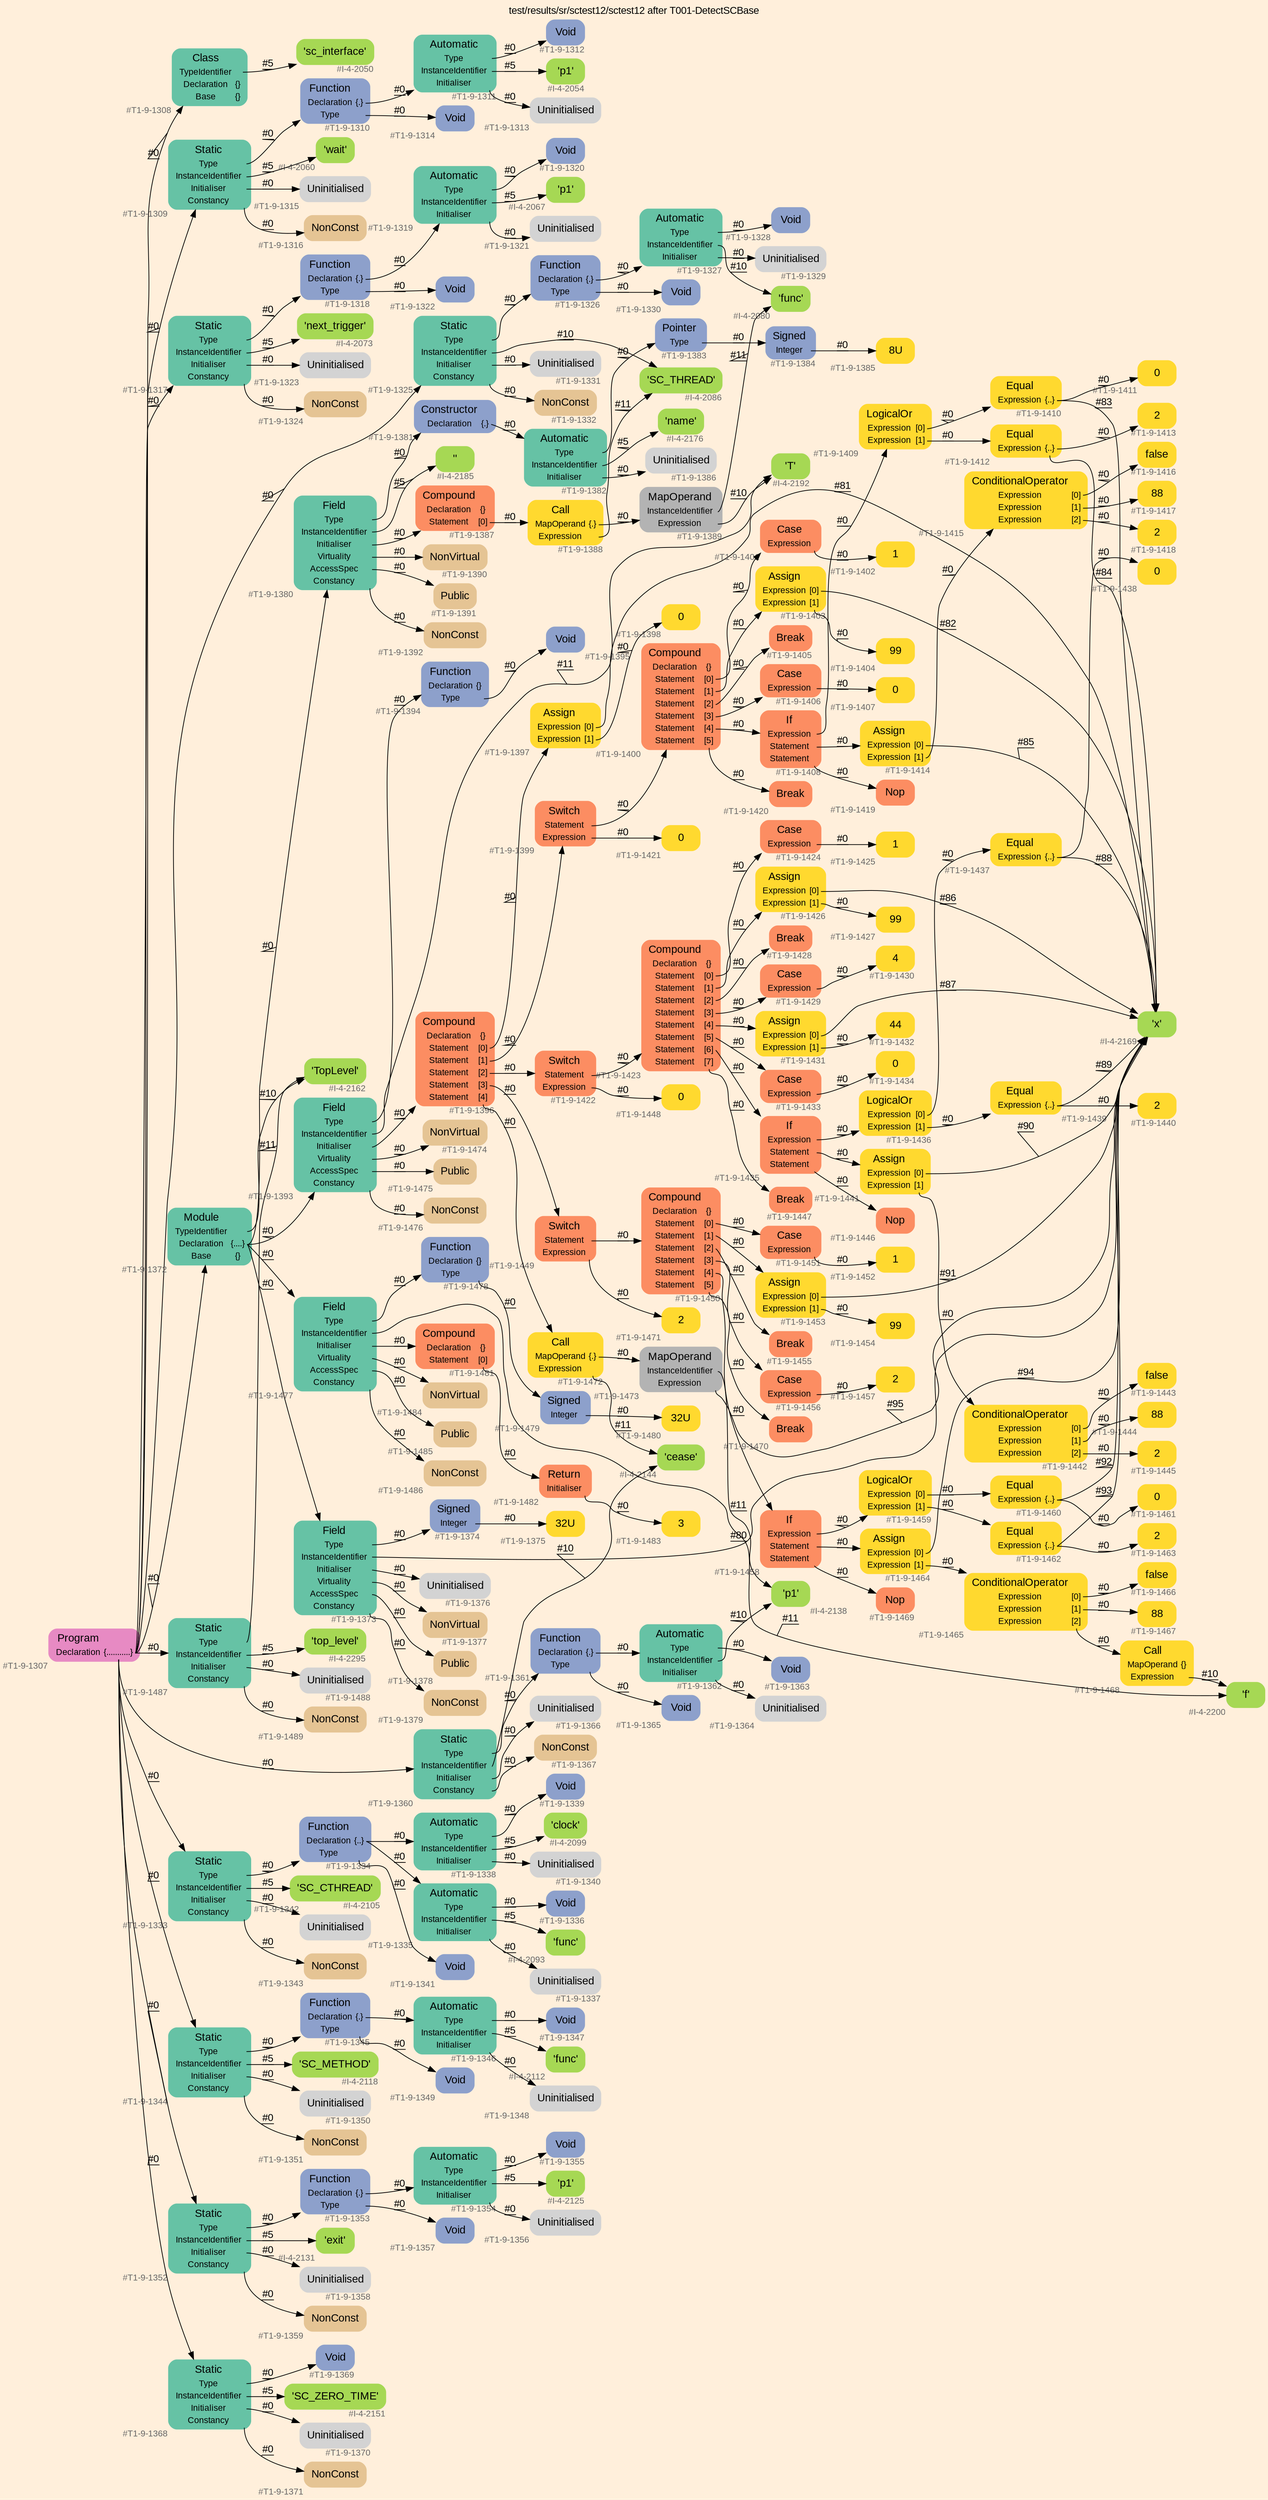 digraph "test/results/sr/sctest12/sctest12 after T001-DetectSCBase" {
label = "test/results/sr/sctest12/sctest12 after T001-DetectSCBase"
labelloc = t
graph [
    rankdir = "LR"
    ranksep = 0.3
    bgcolor = antiquewhite1
    color = black
    fontcolor = black
    fontname = "Arial"
];
node [
    fontname = "Arial"
];
edge [
    fontname = "Arial"
];

// -------------------- node figure --------------------
// -------- block #T1-9-1307 ----------
"#T1-9-1307" [
    fillcolor = "/set28/4"
    xlabel = "#T1-9-1307"
    fontsize = "12"
    fontcolor = grey40
    shape = "plaintext"
    label = <<TABLE BORDER="0" CELLBORDER="0" CELLSPACING="0">
     <TR><TD><FONT COLOR="black" POINT-SIZE="15">Program</FONT></TD></TR>
     <TR><TD><FONT COLOR="black" POINT-SIZE="12">Declaration</FONT></TD><TD PORT="port0"><FONT COLOR="black" POINT-SIZE="12">{...........}</FONT></TD></TR>
    </TABLE>>
    style = "rounded,filled"
];

// -------- block #T1-9-1308 ----------
"#T1-9-1308" [
    fillcolor = "/set28/1"
    xlabel = "#T1-9-1308"
    fontsize = "12"
    fontcolor = grey40
    shape = "plaintext"
    label = <<TABLE BORDER="0" CELLBORDER="0" CELLSPACING="0">
     <TR><TD><FONT COLOR="black" POINT-SIZE="15">Class</FONT></TD></TR>
     <TR><TD><FONT COLOR="black" POINT-SIZE="12">TypeIdentifier</FONT></TD><TD PORT="port0"></TD></TR>
     <TR><TD><FONT COLOR="black" POINT-SIZE="12">Declaration</FONT></TD><TD PORT="port1"><FONT COLOR="black" POINT-SIZE="12">{}</FONT></TD></TR>
     <TR><TD><FONT COLOR="black" POINT-SIZE="12">Base</FONT></TD><TD PORT="port2"><FONT COLOR="black" POINT-SIZE="12">{}</FONT></TD></TR>
    </TABLE>>
    style = "rounded,filled"
];

// -------- block #I-4-2050 ----------
"#I-4-2050" [
    fillcolor = "/set28/5"
    xlabel = "#I-4-2050"
    fontsize = "12"
    fontcolor = grey40
    shape = "plaintext"
    label = <<TABLE BORDER="0" CELLBORDER="0" CELLSPACING="0">
     <TR><TD><FONT COLOR="black" POINT-SIZE="15">'sc_interface'</FONT></TD></TR>
    </TABLE>>
    style = "rounded,filled"
];

// -------- block #T1-9-1309 ----------
"#T1-9-1309" [
    fillcolor = "/set28/1"
    xlabel = "#T1-9-1309"
    fontsize = "12"
    fontcolor = grey40
    shape = "plaintext"
    label = <<TABLE BORDER="0" CELLBORDER="0" CELLSPACING="0">
     <TR><TD><FONT COLOR="black" POINT-SIZE="15">Static</FONT></TD></TR>
     <TR><TD><FONT COLOR="black" POINT-SIZE="12">Type</FONT></TD><TD PORT="port0"></TD></TR>
     <TR><TD><FONT COLOR="black" POINT-SIZE="12">InstanceIdentifier</FONT></TD><TD PORT="port1"></TD></TR>
     <TR><TD><FONT COLOR="black" POINT-SIZE="12">Initialiser</FONT></TD><TD PORT="port2"></TD></TR>
     <TR><TD><FONT COLOR="black" POINT-SIZE="12">Constancy</FONT></TD><TD PORT="port3"></TD></TR>
    </TABLE>>
    style = "rounded,filled"
];

// -------- block #T1-9-1310 ----------
"#T1-9-1310" [
    fillcolor = "/set28/3"
    xlabel = "#T1-9-1310"
    fontsize = "12"
    fontcolor = grey40
    shape = "plaintext"
    label = <<TABLE BORDER="0" CELLBORDER="0" CELLSPACING="0">
     <TR><TD><FONT COLOR="black" POINT-SIZE="15">Function</FONT></TD></TR>
     <TR><TD><FONT COLOR="black" POINT-SIZE="12">Declaration</FONT></TD><TD PORT="port0"><FONT COLOR="black" POINT-SIZE="12">{.}</FONT></TD></TR>
     <TR><TD><FONT COLOR="black" POINT-SIZE="12">Type</FONT></TD><TD PORT="port1"></TD></TR>
    </TABLE>>
    style = "rounded,filled"
];

// -------- block #T1-9-1311 ----------
"#T1-9-1311" [
    fillcolor = "/set28/1"
    xlabel = "#T1-9-1311"
    fontsize = "12"
    fontcolor = grey40
    shape = "plaintext"
    label = <<TABLE BORDER="0" CELLBORDER="0" CELLSPACING="0">
     <TR><TD><FONT COLOR="black" POINT-SIZE="15">Automatic</FONT></TD></TR>
     <TR><TD><FONT COLOR="black" POINT-SIZE="12">Type</FONT></TD><TD PORT="port0"></TD></TR>
     <TR><TD><FONT COLOR="black" POINT-SIZE="12">InstanceIdentifier</FONT></TD><TD PORT="port1"></TD></TR>
     <TR><TD><FONT COLOR="black" POINT-SIZE="12">Initialiser</FONT></TD><TD PORT="port2"></TD></TR>
    </TABLE>>
    style = "rounded,filled"
];

// -------- block #T1-9-1312 ----------
"#T1-9-1312" [
    fillcolor = "/set28/3"
    xlabel = "#T1-9-1312"
    fontsize = "12"
    fontcolor = grey40
    shape = "plaintext"
    label = <<TABLE BORDER="0" CELLBORDER="0" CELLSPACING="0">
     <TR><TD><FONT COLOR="black" POINT-SIZE="15">Void</FONT></TD></TR>
    </TABLE>>
    style = "rounded,filled"
];

// -------- block #I-4-2054 ----------
"#I-4-2054" [
    fillcolor = "/set28/5"
    xlabel = "#I-4-2054"
    fontsize = "12"
    fontcolor = grey40
    shape = "plaintext"
    label = <<TABLE BORDER="0" CELLBORDER="0" CELLSPACING="0">
     <TR><TD><FONT COLOR="black" POINT-SIZE="15">'p1'</FONT></TD></TR>
    </TABLE>>
    style = "rounded,filled"
];

// -------- block #T1-9-1313 ----------
"#T1-9-1313" [
    xlabel = "#T1-9-1313"
    fontsize = "12"
    fontcolor = grey40
    shape = "plaintext"
    label = <<TABLE BORDER="0" CELLBORDER="0" CELLSPACING="0">
     <TR><TD><FONT COLOR="black" POINT-SIZE="15">Uninitialised</FONT></TD></TR>
    </TABLE>>
    style = "rounded,filled"
];

// -------- block #T1-9-1314 ----------
"#T1-9-1314" [
    fillcolor = "/set28/3"
    xlabel = "#T1-9-1314"
    fontsize = "12"
    fontcolor = grey40
    shape = "plaintext"
    label = <<TABLE BORDER="0" CELLBORDER="0" CELLSPACING="0">
     <TR><TD><FONT COLOR="black" POINT-SIZE="15">Void</FONT></TD></TR>
    </TABLE>>
    style = "rounded,filled"
];

// -------- block #I-4-2060 ----------
"#I-4-2060" [
    fillcolor = "/set28/5"
    xlabel = "#I-4-2060"
    fontsize = "12"
    fontcolor = grey40
    shape = "plaintext"
    label = <<TABLE BORDER="0" CELLBORDER="0" CELLSPACING="0">
     <TR><TD><FONT COLOR="black" POINT-SIZE="15">'wait'</FONT></TD></TR>
    </TABLE>>
    style = "rounded,filled"
];

// -------- block #T1-9-1315 ----------
"#T1-9-1315" [
    xlabel = "#T1-9-1315"
    fontsize = "12"
    fontcolor = grey40
    shape = "plaintext"
    label = <<TABLE BORDER="0" CELLBORDER="0" CELLSPACING="0">
     <TR><TD><FONT COLOR="black" POINT-SIZE="15">Uninitialised</FONT></TD></TR>
    </TABLE>>
    style = "rounded,filled"
];

// -------- block #T1-9-1316 ----------
"#T1-9-1316" [
    fillcolor = "/set28/7"
    xlabel = "#T1-9-1316"
    fontsize = "12"
    fontcolor = grey40
    shape = "plaintext"
    label = <<TABLE BORDER="0" CELLBORDER="0" CELLSPACING="0">
     <TR><TD><FONT COLOR="black" POINT-SIZE="15">NonConst</FONT></TD></TR>
    </TABLE>>
    style = "rounded,filled"
];

// -------- block #T1-9-1317 ----------
"#T1-9-1317" [
    fillcolor = "/set28/1"
    xlabel = "#T1-9-1317"
    fontsize = "12"
    fontcolor = grey40
    shape = "plaintext"
    label = <<TABLE BORDER="0" CELLBORDER="0" CELLSPACING="0">
     <TR><TD><FONT COLOR="black" POINT-SIZE="15">Static</FONT></TD></TR>
     <TR><TD><FONT COLOR="black" POINT-SIZE="12">Type</FONT></TD><TD PORT="port0"></TD></TR>
     <TR><TD><FONT COLOR="black" POINT-SIZE="12">InstanceIdentifier</FONT></TD><TD PORT="port1"></TD></TR>
     <TR><TD><FONT COLOR="black" POINT-SIZE="12">Initialiser</FONT></TD><TD PORT="port2"></TD></TR>
     <TR><TD><FONT COLOR="black" POINT-SIZE="12">Constancy</FONT></TD><TD PORT="port3"></TD></TR>
    </TABLE>>
    style = "rounded,filled"
];

// -------- block #T1-9-1318 ----------
"#T1-9-1318" [
    fillcolor = "/set28/3"
    xlabel = "#T1-9-1318"
    fontsize = "12"
    fontcolor = grey40
    shape = "plaintext"
    label = <<TABLE BORDER="0" CELLBORDER="0" CELLSPACING="0">
     <TR><TD><FONT COLOR="black" POINT-SIZE="15">Function</FONT></TD></TR>
     <TR><TD><FONT COLOR="black" POINT-SIZE="12">Declaration</FONT></TD><TD PORT="port0"><FONT COLOR="black" POINT-SIZE="12">{.}</FONT></TD></TR>
     <TR><TD><FONT COLOR="black" POINT-SIZE="12">Type</FONT></TD><TD PORT="port1"></TD></TR>
    </TABLE>>
    style = "rounded,filled"
];

// -------- block #T1-9-1319 ----------
"#T1-9-1319" [
    fillcolor = "/set28/1"
    xlabel = "#T1-9-1319"
    fontsize = "12"
    fontcolor = grey40
    shape = "plaintext"
    label = <<TABLE BORDER="0" CELLBORDER="0" CELLSPACING="0">
     <TR><TD><FONT COLOR="black" POINT-SIZE="15">Automatic</FONT></TD></TR>
     <TR><TD><FONT COLOR="black" POINT-SIZE="12">Type</FONT></TD><TD PORT="port0"></TD></TR>
     <TR><TD><FONT COLOR="black" POINT-SIZE="12">InstanceIdentifier</FONT></TD><TD PORT="port1"></TD></TR>
     <TR><TD><FONT COLOR="black" POINT-SIZE="12">Initialiser</FONT></TD><TD PORT="port2"></TD></TR>
    </TABLE>>
    style = "rounded,filled"
];

// -------- block #T1-9-1320 ----------
"#T1-9-1320" [
    fillcolor = "/set28/3"
    xlabel = "#T1-9-1320"
    fontsize = "12"
    fontcolor = grey40
    shape = "plaintext"
    label = <<TABLE BORDER="0" CELLBORDER="0" CELLSPACING="0">
     <TR><TD><FONT COLOR="black" POINT-SIZE="15">Void</FONT></TD></TR>
    </TABLE>>
    style = "rounded,filled"
];

// -------- block #I-4-2067 ----------
"#I-4-2067" [
    fillcolor = "/set28/5"
    xlabel = "#I-4-2067"
    fontsize = "12"
    fontcolor = grey40
    shape = "plaintext"
    label = <<TABLE BORDER="0" CELLBORDER="0" CELLSPACING="0">
     <TR><TD><FONT COLOR="black" POINT-SIZE="15">'p1'</FONT></TD></TR>
    </TABLE>>
    style = "rounded,filled"
];

// -------- block #T1-9-1321 ----------
"#T1-9-1321" [
    xlabel = "#T1-9-1321"
    fontsize = "12"
    fontcolor = grey40
    shape = "plaintext"
    label = <<TABLE BORDER="0" CELLBORDER="0" CELLSPACING="0">
     <TR><TD><FONT COLOR="black" POINT-SIZE="15">Uninitialised</FONT></TD></TR>
    </TABLE>>
    style = "rounded,filled"
];

// -------- block #T1-9-1322 ----------
"#T1-9-1322" [
    fillcolor = "/set28/3"
    xlabel = "#T1-9-1322"
    fontsize = "12"
    fontcolor = grey40
    shape = "plaintext"
    label = <<TABLE BORDER="0" CELLBORDER="0" CELLSPACING="0">
     <TR><TD><FONT COLOR="black" POINT-SIZE="15">Void</FONT></TD></TR>
    </TABLE>>
    style = "rounded,filled"
];

// -------- block #I-4-2073 ----------
"#I-4-2073" [
    fillcolor = "/set28/5"
    xlabel = "#I-4-2073"
    fontsize = "12"
    fontcolor = grey40
    shape = "plaintext"
    label = <<TABLE BORDER="0" CELLBORDER="0" CELLSPACING="0">
     <TR><TD><FONT COLOR="black" POINT-SIZE="15">'next_trigger'</FONT></TD></TR>
    </TABLE>>
    style = "rounded,filled"
];

// -------- block #T1-9-1323 ----------
"#T1-9-1323" [
    xlabel = "#T1-9-1323"
    fontsize = "12"
    fontcolor = grey40
    shape = "plaintext"
    label = <<TABLE BORDER="0" CELLBORDER="0" CELLSPACING="0">
     <TR><TD><FONT COLOR="black" POINT-SIZE="15">Uninitialised</FONT></TD></TR>
    </TABLE>>
    style = "rounded,filled"
];

// -------- block #T1-9-1324 ----------
"#T1-9-1324" [
    fillcolor = "/set28/7"
    xlabel = "#T1-9-1324"
    fontsize = "12"
    fontcolor = grey40
    shape = "plaintext"
    label = <<TABLE BORDER="0" CELLBORDER="0" CELLSPACING="0">
     <TR><TD><FONT COLOR="black" POINT-SIZE="15">NonConst</FONT></TD></TR>
    </TABLE>>
    style = "rounded,filled"
];

// -------- block #T1-9-1325 ----------
"#T1-9-1325" [
    fillcolor = "/set28/1"
    xlabel = "#T1-9-1325"
    fontsize = "12"
    fontcolor = grey40
    shape = "plaintext"
    label = <<TABLE BORDER="0" CELLBORDER="0" CELLSPACING="0">
     <TR><TD><FONT COLOR="black" POINT-SIZE="15">Static</FONT></TD></TR>
     <TR><TD><FONT COLOR="black" POINT-SIZE="12">Type</FONT></TD><TD PORT="port0"></TD></TR>
     <TR><TD><FONT COLOR="black" POINT-SIZE="12">InstanceIdentifier</FONT></TD><TD PORT="port1"></TD></TR>
     <TR><TD><FONT COLOR="black" POINT-SIZE="12">Initialiser</FONT></TD><TD PORT="port2"></TD></TR>
     <TR><TD><FONT COLOR="black" POINT-SIZE="12">Constancy</FONT></TD><TD PORT="port3"></TD></TR>
    </TABLE>>
    style = "rounded,filled"
];

// -------- block #T1-9-1326 ----------
"#T1-9-1326" [
    fillcolor = "/set28/3"
    xlabel = "#T1-9-1326"
    fontsize = "12"
    fontcolor = grey40
    shape = "plaintext"
    label = <<TABLE BORDER="0" CELLBORDER="0" CELLSPACING="0">
     <TR><TD><FONT COLOR="black" POINT-SIZE="15">Function</FONT></TD></TR>
     <TR><TD><FONT COLOR="black" POINT-SIZE="12">Declaration</FONT></TD><TD PORT="port0"><FONT COLOR="black" POINT-SIZE="12">{.}</FONT></TD></TR>
     <TR><TD><FONT COLOR="black" POINT-SIZE="12">Type</FONT></TD><TD PORT="port1"></TD></TR>
    </TABLE>>
    style = "rounded,filled"
];

// -------- block #T1-9-1327 ----------
"#T1-9-1327" [
    fillcolor = "/set28/1"
    xlabel = "#T1-9-1327"
    fontsize = "12"
    fontcolor = grey40
    shape = "plaintext"
    label = <<TABLE BORDER="0" CELLBORDER="0" CELLSPACING="0">
     <TR><TD><FONT COLOR="black" POINT-SIZE="15">Automatic</FONT></TD></TR>
     <TR><TD><FONT COLOR="black" POINT-SIZE="12">Type</FONT></TD><TD PORT="port0"></TD></TR>
     <TR><TD><FONT COLOR="black" POINT-SIZE="12">InstanceIdentifier</FONT></TD><TD PORT="port1"></TD></TR>
     <TR><TD><FONT COLOR="black" POINT-SIZE="12">Initialiser</FONT></TD><TD PORT="port2"></TD></TR>
    </TABLE>>
    style = "rounded,filled"
];

// -------- block #T1-9-1328 ----------
"#T1-9-1328" [
    fillcolor = "/set28/3"
    xlabel = "#T1-9-1328"
    fontsize = "12"
    fontcolor = grey40
    shape = "plaintext"
    label = <<TABLE BORDER="0" CELLBORDER="0" CELLSPACING="0">
     <TR><TD><FONT COLOR="black" POINT-SIZE="15">Void</FONT></TD></TR>
    </TABLE>>
    style = "rounded,filled"
];

// -------- block #I-4-2080 ----------
"#I-4-2080" [
    fillcolor = "/set28/5"
    xlabel = "#I-4-2080"
    fontsize = "12"
    fontcolor = grey40
    shape = "plaintext"
    label = <<TABLE BORDER="0" CELLBORDER="0" CELLSPACING="0">
     <TR><TD><FONT COLOR="black" POINT-SIZE="15">'func'</FONT></TD></TR>
    </TABLE>>
    style = "rounded,filled"
];

// -------- block #T1-9-1329 ----------
"#T1-9-1329" [
    xlabel = "#T1-9-1329"
    fontsize = "12"
    fontcolor = grey40
    shape = "plaintext"
    label = <<TABLE BORDER="0" CELLBORDER="0" CELLSPACING="0">
     <TR><TD><FONT COLOR="black" POINT-SIZE="15">Uninitialised</FONT></TD></TR>
    </TABLE>>
    style = "rounded,filled"
];

// -------- block #T1-9-1330 ----------
"#T1-9-1330" [
    fillcolor = "/set28/3"
    xlabel = "#T1-9-1330"
    fontsize = "12"
    fontcolor = grey40
    shape = "plaintext"
    label = <<TABLE BORDER="0" CELLBORDER="0" CELLSPACING="0">
     <TR><TD><FONT COLOR="black" POINT-SIZE="15">Void</FONT></TD></TR>
    </TABLE>>
    style = "rounded,filled"
];

// -------- block #I-4-2086 ----------
"#I-4-2086" [
    fillcolor = "/set28/5"
    xlabel = "#I-4-2086"
    fontsize = "12"
    fontcolor = grey40
    shape = "plaintext"
    label = <<TABLE BORDER="0" CELLBORDER="0" CELLSPACING="0">
     <TR><TD><FONT COLOR="black" POINT-SIZE="15">'SC_THREAD'</FONT></TD></TR>
    </TABLE>>
    style = "rounded,filled"
];

// -------- block #T1-9-1331 ----------
"#T1-9-1331" [
    xlabel = "#T1-9-1331"
    fontsize = "12"
    fontcolor = grey40
    shape = "plaintext"
    label = <<TABLE BORDER="0" CELLBORDER="0" CELLSPACING="0">
     <TR><TD><FONT COLOR="black" POINT-SIZE="15">Uninitialised</FONT></TD></TR>
    </TABLE>>
    style = "rounded,filled"
];

// -------- block #T1-9-1332 ----------
"#T1-9-1332" [
    fillcolor = "/set28/7"
    xlabel = "#T1-9-1332"
    fontsize = "12"
    fontcolor = grey40
    shape = "plaintext"
    label = <<TABLE BORDER="0" CELLBORDER="0" CELLSPACING="0">
     <TR><TD><FONT COLOR="black" POINT-SIZE="15">NonConst</FONT></TD></TR>
    </TABLE>>
    style = "rounded,filled"
];

// -------- block #T1-9-1333 ----------
"#T1-9-1333" [
    fillcolor = "/set28/1"
    xlabel = "#T1-9-1333"
    fontsize = "12"
    fontcolor = grey40
    shape = "plaintext"
    label = <<TABLE BORDER="0" CELLBORDER="0" CELLSPACING="0">
     <TR><TD><FONT COLOR="black" POINT-SIZE="15">Static</FONT></TD></TR>
     <TR><TD><FONT COLOR="black" POINT-SIZE="12">Type</FONT></TD><TD PORT="port0"></TD></TR>
     <TR><TD><FONT COLOR="black" POINT-SIZE="12">InstanceIdentifier</FONT></TD><TD PORT="port1"></TD></TR>
     <TR><TD><FONT COLOR="black" POINT-SIZE="12">Initialiser</FONT></TD><TD PORT="port2"></TD></TR>
     <TR><TD><FONT COLOR="black" POINT-SIZE="12">Constancy</FONT></TD><TD PORT="port3"></TD></TR>
    </TABLE>>
    style = "rounded,filled"
];

// -------- block #T1-9-1334 ----------
"#T1-9-1334" [
    fillcolor = "/set28/3"
    xlabel = "#T1-9-1334"
    fontsize = "12"
    fontcolor = grey40
    shape = "plaintext"
    label = <<TABLE BORDER="0" CELLBORDER="0" CELLSPACING="0">
     <TR><TD><FONT COLOR="black" POINT-SIZE="15">Function</FONT></TD></TR>
     <TR><TD><FONT COLOR="black" POINT-SIZE="12">Declaration</FONT></TD><TD PORT="port0"><FONT COLOR="black" POINT-SIZE="12">{..}</FONT></TD></TR>
     <TR><TD><FONT COLOR="black" POINT-SIZE="12">Type</FONT></TD><TD PORT="port1"></TD></TR>
    </TABLE>>
    style = "rounded,filled"
];

// -------- block #T1-9-1335 ----------
"#T1-9-1335" [
    fillcolor = "/set28/1"
    xlabel = "#T1-9-1335"
    fontsize = "12"
    fontcolor = grey40
    shape = "plaintext"
    label = <<TABLE BORDER="0" CELLBORDER="0" CELLSPACING="0">
     <TR><TD><FONT COLOR="black" POINT-SIZE="15">Automatic</FONT></TD></TR>
     <TR><TD><FONT COLOR="black" POINT-SIZE="12">Type</FONT></TD><TD PORT="port0"></TD></TR>
     <TR><TD><FONT COLOR="black" POINT-SIZE="12">InstanceIdentifier</FONT></TD><TD PORT="port1"></TD></TR>
     <TR><TD><FONT COLOR="black" POINT-SIZE="12">Initialiser</FONT></TD><TD PORT="port2"></TD></TR>
    </TABLE>>
    style = "rounded,filled"
];

// -------- block #T1-9-1336 ----------
"#T1-9-1336" [
    fillcolor = "/set28/3"
    xlabel = "#T1-9-1336"
    fontsize = "12"
    fontcolor = grey40
    shape = "plaintext"
    label = <<TABLE BORDER="0" CELLBORDER="0" CELLSPACING="0">
     <TR><TD><FONT COLOR="black" POINT-SIZE="15">Void</FONT></TD></TR>
    </TABLE>>
    style = "rounded,filled"
];

// -------- block #I-4-2093 ----------
"#I-4-2093" [
    fillcolor = "/set28/5"
    xlabel = "#I-4-2093"
    fontsize = "12"
    fontcolor = grey40
    shape = "plaintext"
    label = <<TABLE BORDER="0" CELLBORDER="0" CELLSPACING="0">
     <TR><TD><FONT COLOR="black" POINT-SIZE="15">'func'</FONT></TD></TR>
    </TABLE>>
    style = "rounded,filled"
];

// -------- block #T1-9-1337 ----------
"#T1-9-1337" [
    xlabel = "#T1-9-1337"
    fontsize = "12"
    fontcolor = grey40
    shape = "plaintext"
    label = <<TABLE BORDER="0" CELLBORDER="0" CELLSPACING="0">
     <TR><TD><FONT COLOR="black" POINT-SIZE="15">Uninitialised</FONT></TD></TR>
    </TABLE>>
    style = "rounded,filled"
];

// -------- block #T1-9-1338 ----------
"#T1-9-1338" [
    fillcolor = "/set28/1"
    xlabel = "#T1-9-1338"
    fontsize = "12"
    fontcolor = grey40
    shape = "plaintext"
    label = <<TABLE BORDER="0" CELLBORDER="0" CELLSPACING="0">
     <TR><TD><FONT COLOR="black" POINT-SIZE="15">Automatic</FONT></TD></TR>
     <TR><TD><FONT COLOR="black" POINT-SIZE="12">Type</FONT></TD><TD PORT="port0"></TD></TR>
     <TR><TD><FONT COLOR="black" POINT-SIZE="12">InstanceIdentifier</FONT></TD><TD PORT="port1"></TD></TR>
     <TR><TD><FONT COLOR="black" POINT-SIZE="12">Initialiser</FONT></TD><TD PORT="port2"></TD></TR>
    </TABLE>>
    style = "rounded,filled"
];

// -------- block #T1-9-1339 ----------
"#T1-9-1339" [
    fillcolor = "/set28/3"
    xlabel = "#T1-9-1339"
    fontsize = "12"
    fontcolor = grey40
    shape = "plaintext"
    label = <<TABLE BORDER="0" CELLBORDER="0" CELLSPACING="0">
     <TR><TD><FONT COLOR="black" POINT-SIZE="15">Void</FONT></TD></TR>
    </TABLE>>
    style = "rounded,filled"
];

// -------- block #I-4-2099 ----------
"#I-4-2099" [
    fillcolor = "/set28/5"
    xlabel = "#I-4-2099"
    fontsize = "12"
    fontcolor = grey40
    shape = "plaintext"
    label = <<TABLE BORDER="0" CELLBORDER="0" CELLSPACING="0">
     <TR><TD><FONT COLOR="black" POINT-SIZE="15">'clock'</FONT></TD></TR>
    </TABLE>>
    style = "rounded,filled"
];

// -------- block #T1-9-1340 ----------
"#T1-9-1340" [
    xlabel = "#T1-9-1340"
    fontsize = "12"
    fontcolor = grey40
    shape = "plaintext"
    label = <<TABLE BORDER="0" CELLBORDER="0" CELLSPACING="0">
     <TR><TD><FONT COLOR="black" POINT-SIZE="15">Uninitialised</FONT></TD></TR>
    </TABLE>>
    style = "rounded,filled"
];

// -------- block #T1-9-1341 ----------
"#T1-9-1341" [
    fillcolor = "/set28/3"
    xlabel = "#T1-9-1341"
    fontsize = "12"
    fontcolor = grey40
    shape = "plaintext"
    label = <<TABLE BORDER="0" CELLBORDER="0" CELLSPACING="0">
     <TR><TD><FONT COLOR="black" POINT-SIZE="15">Void</FONT></TD></TR>
    </TABLE>>
    style = "rounded,filled"
];

// -------- block #I-4-2105 ----------
"#I-4-2105" [
    fillcolor = "/set28/5"
    xlabel = "#I-4-2105"
    fontsize = "12"
    fontcolor = grey40
    shape = "plaintext"
    label = <<TABLE BORDER="0" CELLBORDER="0" CELLSPACING="0">
     <TR><TD><FONT COLOR="black" POINT-SIZE="15">'SC_CTHREAD'</FONT></TD></TR>
    </TABLE>>
    style = "rounded,filled"
];

// -------- block #T1-9-1342 ----------
"#T1-9-1342" [
    xlabel = "#T1-9-1342"
    fontsize = "12"
    fontcolor = grey40
    shape = "plaintext"
    label = <<TABLE BORDER="0" CELLBORDER="0" CELLSPACING="0">
     <TR><TD><FONT COLOR="black" POINT-SIZE="15">Uninitialised</FONT></TD></TR>
    </TABLE>>
    style = "rounded,filled"
];

// -------- block #T1-9-1343 ----------
"#T1-9-1343" [
    fillcolor = "/set28/7"
    xlabel = "#T1-9-1343"
    fontsize = "12"
    fontcolor = grey40
    shape = "plaintext"
    label = <<TABLE BORDER="0" CELLBORDER="0" CELLSPACING="0">
     <TR><TD><FONT COLOR="black" POINT-SIZE="15">NonConst</FONT></TD></TR>
    </TABLE>>
    style = "rounded,filled"
];

// -------- block #T1-9-1344 ----------
"#T1-9-1344" [
    fillcolor = "/set28/1"
    xlabel = "#T1-9-1344"
    fontsize = "12"
    fontcolor = grey40
    shape = "plaintext"
    label = <<TABLE BORDER="0" CELLBORDER="0" CELLSPACING="0">
     <TR><TD><FONT COLOR="black" POINT-SIZE="15">Static</FONT></TD></TR>
     <TR><TD><FONT COLOR="black" POINT-SIZE="12">Type</FONT></TD><TD PORT="port0"></TD></TR>
     <TR><TD><FONT COLOR="black" POINT-SIZE="12">InstanceIdentifier</FONT></TD><TD PORT="port1"></TD></TR>
     <TR><TD><FONT COLOR="black" POINT-SIZE="12">Initialiser</FONT></TD><TD PORT="port2"></TD></TR>
     <TR><TD><FONT COLOR="black" POINT-SIZE="12">Constancy</FONT></TD><TD PORT="port3"></TD></TR>
    </TABLE>>
    style = "rounded,filled"
];

// -------- block #T1-9-1345 ----------
"#T1-9-1345" [
    fillcolor = "/set28/3"
    xlabel = "#T1-9-1345"
    fontsize = "12"
    fontcolor = grey40
    shape = "plaintext"
    label = <<TABLE BORDER="0" CELLBORDER="0" CELLSPACING="0">
     <TR><TD><FONT COLOR="black" POINT-SIZE="15">Function</FONT></TD></TR>
     <TR><TD><FONT COLOR="black" POINT-SIZE="12">Declaration</FONT></TD><TD PORT="port0"><FONT COLOR="black" POINT-SIZE="12">{.}</FONT></TD></TR>
     <TR><TD><FONT COLOR="black" POINT-SIZE="12">Type</FONT></TD><TD PORT="port1"></TD></TR>
    </TABLE>>
    style = "rounded,filled"
];

// -------- block #T1-9-1346 ----------
"#T1-9-1346" [
    fillcolor = "/set28/1"
    xlabel = "#T1-9-1346"
    fontsize = "12"
    fontcolor = grey40
    shape = "plaintext"
    label = <<TABLE BORDER="0" CELLBORDER="0" CELLSPACING="0">
     <TR><TD><FONT COLOR="black" POINT-SIZE="15">Automatic</FONT></TD></TR>
     <TR><TD><FONT COLOR="black" POINT-SIZE="12">Type</FONT></TD><TD PORT="port0"></TD></TR>
     <TR><TD><FONT COLOR="black" POINT-SIZE="12">InstanceIdentifier</FONT></TD><TD PORT="port1"></TD></TR>
     <TR><TD><FONT COLOR="black" POINT-SIZE="12">Initialiser</FONT></TD><TD PORT="port2"></TD></TR>
    </TABLE>>
    style = "rounded,filled"
];

// -------- block #T1-9-1347 ----------
"#T1-9-1347" [
    fillcolor = "/set28/3"
    xlabel = "#T1-9-1347"
    fontsize = "12"
    fontcolor = grey40
    shape = "plaintext"
    label = <<TABLE BORDER="0" CELLBORDER="0" CELLSPACING="0">
     <TR><TD><FONT COLOR="black" POINT-SIZE="15">Void</FONT></TD></TR>
    </TABLE>>
    style = "rounded,filled"
];

// -------- block #I-4-2112 ----------
"#I-4-2112" [
    fillcolor = "/set28/5"
    xlabel = "#I-4-2112"
    fontsize = "12"
    fontcolor = grey40
    shape = "plaintext"
    label = <<TABLE BORDER="0" CELLBORDER="0" CELLSPACING="0">
     <TR><TD><FONT COLOR="black" POINT-SIZE="15">'func'</FONT></TD></TR>
    </TABLE>>
    style = "rounded,filled"
];

// -------- block #T1-9-1348 ----------
"#T1-9-1348" [
    xlabel = "#T1-9-1348"
    fontsize = "12"
    fontcolor = grey40
    shape = "plaintext"
    label = <<TABLE BORDER="0" CELLBORDER="0" CELLSPACING="0">
     <TR><TD><FONT COLOR="black" POINT-SIZE="15">Uninitialised</FONT></TD></TR>
    </TABLE>>
    style = "rounded,filled"
];

// -------- block #T1-9-1349 ----------
"#T1-9-1349" [
    fillcolor = "/set28/3"
    xlabel = "#T1-9-1349"
    fontsize = "12"
    fontcolor = grey40
    shape = "plaintext"
    label = <<TABLE BORDER="0" CELLBORDER="0" CELLSPACING="0">
     <TR><TD><FONT COLOR="black" POINT-SIZE="15">Void</FONT></TD></TR>
    </TABLE>>
    style = "rounded,filled"
];

// -------- block #I-4-2118 ----------
"#I-4-2118" [
    fillcolor = "/set28/5"
    xlabel = "#I-4-2118"
    fontsize = "12"
    fontcolor = grey40
    shape = "plaintext"
    label = <<TABLE BORDER="0" CELLBORDER="0" CELLSPACING="0">
     <TR><TD><FONT COLOR="black" POINT-SIZE="15">'SC_METHOD'</FONT></TD></TR>
    </TABLE>>
    style = "rounded,filled"
];

// -------- block #T1-9-1350 ----------
"#T1-9-1350" [
    xlabel = "#T1-9-1350"
    fontsize = "12"
    fontcolor = grey40
    shape = "plaintext"
    label = <<TABLE BORDER="0" CELLBORDER="0" CELLSPACING="0">
     <TR><TD><FONT COLOR="black" POINT-SIZE="15">Uninitialised</FONT></TD></TR>
    </TABLE>>
    style = "rounded,filled"
];

// -------- block #T1-9-1351 ----------
"#T1-9-1351" [
    fillcolor = "/set28/7"
    xlabel = "#T1-9-1351"
    fontsize = "12"
    fontcolor = grey40
    shape = "plaintext"
    label = <<TABLE BORDER="0" CELLBORDER="0" CELLSPACING="0">
     <TR><TD><FONT COLOR="black" POINT-SIZE="15">NonConst</FONT></TD></TR>
    </TABLE>>
    style = "rounded,filled"
];

// -------- block #T1-9-1352 ----------
"#T1-9-1352" [
    fillcolor = "/set28/1"
    xlabel = "#T1-9-1352"
    fontsize = "12"
    fontcolor = grey40
    shape = "plaintext"
    label = <<TABLE BORDER="0" CELLBORDER="0" CELLSPACING="0">
     <TR><TD><FONT COLOR="black" POINT-SIZE="15">Static</FONT></TD></TR>
     <TR><TD><FONT COLOR="black" POINT-SIZE="12">Type</FONT></TD><TD PORT="port0"></TD></TR>
     <TR><TD><FONT COLOR="black" POINT-SIZE="12">InstanceIdentifier</FONT></TD><TD PORT="port1"></TD></TR>
     <TR><TD><FONT COLOR="black" POINT-SIZE="12">Initialiser</FONT></TD><TD PORT="port2"></TD></TR>
     <TR><TD><FONT COLOR="black" POINT-SIZE="12">Constancy</FONT></TD><TD PORT="port3"></TD></TR>
    </TABLE>>
    style = "rounded,filled"
];

// -------- block #T1-9-1353 ----------
"#T1-9-1353" [
    fillcolor = "/set28/3"
    xlabel = "#T1-9-1353"
    fontsize = "12"
    fontcolor = grey40
    shape = "plaintext"
    label = <<TABLE BORDER="0" CELLBORDER="0" CELLSPACING="0">
     <TR><TD><FONT COLOR="black" POINT-SIZE="15">Function</FONT></TD></TR>
     <TR><TD><FONT COLOR="black" POINT-SIZE="12">Declaration</FONT></TD><TD PORT="port0"><FONT COLOR="black" POINT-SIZE="12">{.}</FONT></TD></TR>
     <TR><TD><FONT COLOR="black" POINT-SIZE="12">Type</FONT></TD><TD PORT="port1"></TD></TR>
    </TABLE>>
    style = "rounded,filled"
];

// -------- block #T1-9-1354 ----------
"#T1-9-1354" [
    fillcolor = "/set28/1"
    xlabel = "#T1-9-1354"
    fontsize = "12"
    fontcolor = grey40
    shape = "plaintext"
    label = <<TABLE BORDER="0" CELLBORDER="0" CELLSPACING="0">
     <TR><TD><FONT COLOR="black" POINT-SIZE="15">Automatic</FONT></TD></TR>
     <TR><TD><FONT COLOR="black" POINT-SIZE="12">Type</FONT></TD><TD PORT="port0"></TD></TR>
     <TR><TD><FONT COLOR="black" POINT-SIZE="12">InstanceIdentifier</FONT></TD><TD PORT="port1"></TD></TR>
     <TR><TD><FONT COLOR="black" POINT-SIZE="12">Initialiser</FONT></TD><TD PORT="port2"></TD></TR>
    </TABLE>>
    style = "rounded,filled"
];

// -------- block #T1-9-1355 ----------
"#T1-9-1355" [
    fillcolor = "/set28/3"
    xlabel = "#T1-9-1355"
    fontsize = "12"
    fontcolor = grey40
    shape = "plaintext"
    label = <<TABLE BORDER="0" CELLBORDER="0" CELLSPACING="0">
     <TR><TD><FONT COLOR="black" POINT-SIZE="15">Void</FONT></TD></TR>
    </TABLE>>
    style = "rounded,filled"
];

// -------- block #I-4-2125 ----------
"#I-4-2125" [
    fillcolor = "/set28/5"
    xlabel = "#I-4-2125"
    fontsize = "12"
    fontcolor = grey40
    shape = "plaintext"
    label = <<TABLE BORDER="0" CELLBORDER="0" CELLSPACING="0">
     <TR><TD><FONT COLOR="black" POINT-SIZE="15">'p1'</FONT></TD></TR>
    </TABLE>>
    style = "rounded,filled"
];

// -------- block #T1-9-1356 ----------
"#T1-9-1356" [
    xlabel = "#T1-9-1356"
    fontsize = "12"
    fontcolor = grey40
    shape = "plaintext"
    label = <<TABLE BORDER="0" CELLBORDER="0" CELLSPACING="0">
     <TR><TD><FONT COLOR="black" POINT-SIZE="15">Uninitialised</FONT></TD></TR>
    </TABLE>>
    style = "rounded,filled"
];

// -------- block #T1-9-1357 ----------
"#T1-9-1357" [
    fillcolor = "/set28/3"
    xlabel = "#T1-9-1357"
    fontsize = "12"
    fontcolor = grey40
    shape = "plaintext"
    label = <<TABLE BORDER="0" CELLBORDER="0" CELLSPACING="0">
     <TR><TD><FONT COLOR="black" POINT-SIZE="15">Void</FONT></TD></TR>
    </TABLE>>
    style = "rounded,filled"
];

// -------- block #I-4-2131 ----------
"#I-4-2131" [
    fillcolor = "/set28/5"
    xlabel = "#I-4-2131"
    fontsize = "12"
    fontcolor = grey40
    shape = "plaintext"
    label = <<TABLE BORDER="0" CELLBORDER="0" CELLSPACING="0">
     <TR><TD><FONT COLOR="black" POINT-SIZE="15">'exit'</FONT></TD></TR>
    </TABLE>>
    style = "rounded,filled"
];

// -------- block #T1-9-1358 ----------
"#T1-9-1358" [
    xlabel = "#T1-9-1358"
    fontsize = "12"
    fontcolor = grey40
    shape = "plaintext"
    label = <<TABLE BORDER="0" CELLBORDER="0" CELLSPACING="0">
     <TR><TD><FONT COLOR="black" POINT-SIZE="15">Uninitialised</FONT></TD></TR>
    </TABLE>>
    style = "rounded,filled"
];

// -------- block #T1-9-1359 ----------
"#T1-9-1359" [
    fillcolor = "/set28/7"
    xlabel = "#T1-9-1359"
    fontsize = "12"
    fontcolor = grey40
    shape = "plaintext"
    label = <<TABLE BORDER="0" CELLBORDER="0" CELLSPACING="0">
     <TR><TD><FONT COLOR="black" POINT-SIZE="15">NonConst</FONT></TD></TR>
    </TABLE>>
    style = "rounded,filled"
];

// -------- block #T1-9-1360 ----------
"#T1-9-1360" [
    fillcolor = "/set28/1"
    xlabel = "#T1-9-1360"
    fontsize = "12"
    fontcolor = grey40
    shape = "plaintext"
    label = <<TABLE BORDER="0" CELLBORDER="0" CELLSPACING="0">
     <TR><TD><FONT COLOR="black" POINT-SIZE="15">Static</FONT></TD></TR>
     <TR><TD><FONT COLOR="black" POINT-SIZE="12">Type</FONT></TD><TD PORT="port0"></TD></TR>
     <TR><TD><FONT COLOR="black" POINT-SIZE="12">InstanceIdentifier</FONT></TD><TD PORT="port1"></TD></TR>
     <TR><TD><FONT COLOR="black" POINT-SIZE="12">Initialiser</FONT></TD><TD PORT="port2"></TD></TR>
     <TR><TD><FONT COLOR="black" POINT-SIZE="12">Constancy</FONT></TD><TD PORT="port3"></TD></TR>
    </TABLE>>
    style = "rounded,filled"
];

// -------- block #T1-9-1361 ----------
"#T1-9-1361" [
    fillcolor = "/set28/3"
    xlabel = "#T1-9-1361"
    fontsize = "12"
    fontcolor = grey40
    shape = "plaintext"
    label = <<TABLE BORDER="0" CELLBORDER="0" CELLSPACING="0">
     <TR><TD><FONT COLOR="black" POINT-SIZE="15">Function</FONT></TD></TR>
     <TR><TD><FONT COLOR="black" POINT-SIZE="12">Declaration</FONT></TD><TD PORT="port0"><FONT COLOR="black" POINT-SIZE="12">{.}</FONT></TD></TR>
     <TR><TD><FONT COLOR="black" POINT-SIZE="12">Type</FONT></TD><TD PORT="port1"></TD></TR>
    </TABLE>>
    style = "rounded,filled"
];

// -------- block #T1-9-1362 ----------
"#T1-9-1362" [
    fillcolor = "/set28/1"
    xlabel = "#T1-9-1362"
    fontsize = "12"
    fontcolor = grey40
    shape = "plaintext"
    label = <<TABLE BORDER="0" CELLBORDER="0" CELLSPACING="0">
     <TR><TD><FONT COLOR="black" POINT-SIZE="15">Automatic</FONT></TD></TR>
     <TR><TD><FONT COLOR="black" POINT-SIZE="12">Type</FONT></TD><TD PORT="port0"></TD></TR>
     <TR><TD><FONT COLOR="black" POINT-SIZE="12">InstanceIdentifier</FONT></TD><TD PORT="port1"></TD></TR>
     <TR><TD><FONT COLOR="black" POINT-SIZE="12">Initialiser</FONT></TD><TD PORT="port2"></TD></TR>
    </TABLE>>
    style = "rounded,filled"
];

// -------- block #T1-9-1363 ----------
"#T1-9-1363" [
    fillcolor = "/set28/3"
    xlabel = "#T1-9-1363"
    fontsize = "12"
    fontcolor = grey40
    shape = "plaintext"
    label = <<TABLE BORDER="0" CELLBORDER="0" CELLSPACING="0">
     <TR><TD><FONT COLOR="black" POINT-SIZE="15">Void</FONT></TD></TR>
    </TABLE>>
    style = "rounded,filled"
];

// -------- block #I-4-2138 ----------
"#I-4-2138" [
    fillcolor = "/set28/5"
    xlabel = "#I-4-2138"
    fontsize = "12"
    fontcolor = grey40
    shape = "plaintext"
    label = <<TABLE BORDER="0" CELLBORDER="0" CELLSPACING="0">
     <TR><TD><FONT COLOR="black" POINT-SIZE="15">'p1'</FONT></TD></TR>
    </TABLE>>
    style = "rounded,filled"
];

// -------- block #T1-9-1364 ----------
"#T1-9-1364" [
    xlabel = "#T1-9-1364"
    fontsize = "12"
    fontcolor = grey40
    shape = "plaintext"
    label = <<TABLE BORDER="0" CELLBORDER="0" CELLSPACING="0">
     <TR><TD><FONT COLOR="black" POINT-SIZE="15">Uninitialised</FONT></TD></TR>
    </TABLE>>
    style = "rounded,filled"
];

// -------- block #T1-9-1365 ----------
"#T1-9-1365" [
    fillcolor = "/set28/3"
    xlabel = "#T1-9-1365"
    fontsize = "12"
    fontcolor = grey40
    shape = "plaintext"
    label = <<TABLE BORDER="0" CELLBORDER="0" CELLSPACING="0">
     <TR><TD><FONT COLOR="black" POINT-SIZE="15">Void</FONT></TD></TR>
    </TABLE>>
    style = "rounded,filled"
];

// -------- block #I-4-2144 ----------
"#I-4-2144" [
    fillcolor = "/set28/5"
    xlabel = "#I-4-2144"
    fontsize = "12"
    fontcolor = grey40
    shape = "plaintext"
    label = <<TABLE BORDER="0" CELLBORDER="0" CELLSPACING="0">
     <TR><TD><FONT COLOR="black" POINT-SIZE="15">'cease'</FONT></TD></TR>
    </TABLE>>
    style = "rounded,filled"
];

// -------- block #T1-9-1366 ----------
"#T1-9-1366" [
    xlabel = "#T1-9-1366"
    fontsize = "12"
    fontcolor = grey40
    shape = "plaintext"
    label = <<TABLE BORDER="0" CELLBORDER="0" CELLSPACING="0">
     <TR><TD><FONT COLOR="black" POINT-SIZE="15">Uninitialised</FONT></TD></TR>
    </TABLE>>
    style = "rounded,filled"
];

// -------- block #T1-9-1367 ----------
"#T1-9-1367" [
    fillcolor = "/set28/7"
    xlabel = "#T1-9-1367"
    fontsize = "12"
    fontcolor = grey40
    shape = "plaintext"
    label = <<TABLE BORDER="0" CELLBORDER="0" CELLSPACING="0">
     <TR><TD><FONT COLOR="black" POINT-SIZE="15">NonConst</FONT></TD></TR>
    </TABLE>>
    style = "rounded,filled"
];

// -------- block #T1-9-1368 ----------
"#T1-9-1368" [
    fillcolor = "/set28/1"
    xlabel = "#T1-9-1368"
    fontsize = "12"
    fontcolor = grey40
    shape = "plaintext"
    label = <<TABLE BORDER="0" CELLBORDER="0" CELLSPACING="0">
     <TR><TD><FONT COLOR="black" POINT-SIZE="15">Static</FONT></TD></TR>
     <TR><TD><FONT COLOR="black" POINT-SIZE="12">Type</FONT></TD><TD PORT="port0"></TD></TR>
     <TR><TD><FONT COLOR="black" POINT-SIZE="12">InstanceIdentifier</FONT></TD><TD PORT="port1"></TD></TR>
     <TR><TD><FONT COLOR="black" POINT-SIZE="12">Initialiser</FONT></TD><TD PORT="port2"></TD></TR>
     <TR><TD><FONT COLOR="black" POINT-SIZE="12">Constancy</FONT></TD><TD PORT="port3"></TD></TR>
    </TABLE>>
    style = "rounded,filled"
];

// -------- block #T1-9-1369 ----------
"#T1-9-1369" [
    fillcolor = "/set28/3"
    xlabel = "#T1-9-1369"
    fontsize = "12"
    fontcolor = grey40
    shape = "plaintext"
    label = <<TABLE BORDER="0" CELLBORDER="0" CELLSPACING="0">
     <TR><TD><FONT COLOR="black" POINT-SIZE="15">Void</FONT></TD></TR>
    </TABLE>>
    style = "rounded,filled"
];

// -------- block #I-4-2151 ----------
"#I-4-2151" [
    fillcolor = "/set28/5"
    xlabel = "#I-4-2151"
    fontsize = "12"
    fontcolor = grey40
    shape = "plaintext"
    label = <<TABLE BORDER="0" CELLBORDER="0" CELLSPACING="0">
     <TR><TD><FONT COLOR="black" POINT-SIZE="15">'SC_ZERO_TIME'</FONT></TD></TR>
    </TABLE>>
    style = "rounded,filled"
];

// -------- block #T1-9-1370 ----------
"#T1-9-1370" [
    xlabel = "#T1-9-1370"
    fontsize = "12"
    fontcolor = grey40
    shape = "plaintext"
    label = <<TABLE BORDER="0" CELLBORDER="0" CELLSPACING="0">
     <TR><TD><FONT COLOR="black" POINT-SIZE="15">Uninitialised</FONT></TD></TR>
    </TABLE>>
    style = "rounded,filled"
];

// -------- block #T1-9-1371 ----------
"#T1-9-1371" [
    fillcolor = "/set28/7"
    xlabel = "#T1-9-1371"
    fontsize = "12"
    fontcolor = grey40
    shape = "plaintext"
    label = <<TABLE BORDER="0" CELLBORDER="0" CELLSPACING="0">
     <TR><TD><FONT COLOR="black" POINT-SIZE="15">NonConst</FONT></TD></TR>
    </TABLE>>
    style = "rounded,filled"
];

// -------- block #T1-9-1372 ----------
"#T1-9-1372" [
    fillcolor = "/set28/1"
    xlabel = "#T1-9-1372"
    fontsize = "12"
    fontcolor = grey40
    shape = "plaintext"
    label = <<TABLE BORDER="0" CELLBORDER="0" CELLSPACING="0">
     <TR><TD><FONT COLOR="black" POINT-SIZE="15">Module</FONT></TD></TR>
     <TR><TD><FONT COLOR="black" POINT-SIZE="12">TypeIdentifier</FONT></TD><TD PORT="port0"></TD></TR>
     <TR><TD><FONT COLOR="black" POINT-SIZE="12">Declaration</FONT></TD><TD PORT="port1"><FONT COLOR="black" POINT-SIZE="12">{....}</FONT></TD></TR>
     <TR><TD><FONT COLOR="black" POINT-SIZE="12">Base</FONT></TD><TD PORT="port2"><FONT COLOR="black" POINT-SIZE="12">{}</FONT></TD></TR>
    </TABLE>>
    style = "rounded,filled"
];

// -------- block #I-4-2162 ----------
"#I-4-2162" [
    fillcolor = "/set28/5"
    xlabel = "#I-4-2162"
    fontsize = "12"
    fontcolor = grey40
    shape = "plaintext"
    label = <<TABLE BORDER="0" CELLBORDER="0" CELLSPACING="0">
     <TR><TD><FONT COLOR="black" POINT-SIZE="15">'TopLevel'</FONT></TD></TR>
    </TABLE>>
    style = "rounded,filled"
];

// -------- block #T1-9-1373 ----------
"#T1-9-1373" [
    fillcolor = "/set28/1"
    xlabel = "#T1-9-1373"
    fontsize = "12"
    fontcolor = grey40
    shape = "plaintext"
    label = <<TABLE BORDER="0" CELLBORDER="0" CELLSPACING="0">
     <TR><TD><FONT COLOR="black" POINT-SIZE="15">Field</FONT></TD></TR>
     <TR><TD><FONT COLOR="black" POINT-SIZE="12">Type</FONT></TD><TD PORT="port0"></TD></TR>
     <TR><TD><FONT COLOR="black" POINT-SIZE="12">InstanceIdentifier</FONT></TD><TD PORT="port1"></TD></TR>
     <TR><TD><FONT COLOR="black" POINT-SIZE="12">Initialiser</FONT></TD><TD PORT="port2"></TD></TR>
     <TR><TD><FONT COLOR="black" POINT-SIZE="12">Virtuality</FONT></TD><TD PORT="port3"></TD></TR>
     <TR><TD><FONT COLOR="black" POINT-SIZE="12">AccessSpec</FONT></TD><TD PORT="port4"></TD></TR>
     <TR><TD><FONT COLOR="black" POINT-SIZE="12">Constancy</FONT></TD><TD PORT="port5"></TD></TR>
    </TABLE>>
    style = "rounded,filled"
];

// -------- block #T1-9-1374 ----------
"#T1-9-1374" [
    fillcolor = "/set28/3"
    xlabel = "#T1-9-1374"
    fontsize = "12"
    fontcolor = grey40
    shape = "plaintext"
    label = <<TABLE BORDER="0" CELLBORDER="0" CELLSPACING="0">
     <TR><TD><FONT COLOR="black" POINT-SIZE="15">Signed</FONT></TD></TR>
     <TR><TD><FONT COLOR="black" POINT-SIZE="12">Integer</FONT></TD><TD PORT="port0"></TD></TR>
    </TABLE>>
    style = "rounded,filled"
];

// -------- block #T1-9-1375 ----------
"#T1-9-1375" [
    fillcolor = "/set28/6"
    xlabel = "#T1-9-1375"
    fontsize = "12"
    fontcolor = grey40
    shape = "plaintext"
    label = <<TABLE BORDER="0" CELLBORDER="0" CELLSPACING="0">
     <TR><TD><FONT COLOR="black" POINT-SIZE="15">32U</FONT></TD></TR>
    </TABLE>>
    style = "rounded,filled"
];

// -------- block #I-4-2169 ----------
"#I-4-2169" [
    fillcolor = "/set28/5"
    xlabel = "#I-4-2169"
    fontsize = "12"
    fontcolor = grey40
    shape = "plaintext"
    label = <<TABLE BORDER="0" CELLBORDER="0" CELLSPACING="0">
     <TR><TD><FONT COLOR="black" POINT-SIZE="15">'x'</FONT></TD></TR>
    </TABLE>>
    style = "rounded,filled"
];

// -------- block #T1-9-1376 ----------
"#T1-9-1376" [
    xlabel = "#T1-9-1376"
    fontsize = "12"
    fontcolor = grey40
    shape = "plaintext"
    label = <<TABLE BORDER="0" CELLBORDER="0" CELLSPACING="0">
     <TR><TD><FONT COLOR="black" POINT-SIZE="15">Uninitialised</FONT></TD></TR>
    </TABLE>>
    style = "rounded,filled"
];

// -------- block #T1-9-1377 ----------
"#T1-9-1377" [
    fillcolor = "/set28/7"
    xlabel = "#T1-9-1377"
    fontsize = "12"
    fontcolor = grey40
    shape = "plaintext"
    label = <<TABLE BORDER="0" CELLBORDER="0" CELLSPACING="0">
     <TR><TD><FONT COLOR="black" POINT-SIZE="15">NonVirtual</FONT></TD></TR>
    </TABLE>>
    style = "rounded,filled"
];

// -------- block #T1-9-1378 ----------
"#T1-9-1378" [
    fillcolor = "/set28/7"
    xlabel = "#T1-9-1378"
    fontsize = "12"
    fontcolor = grey40
    shape = "plaintext"
    label = <<TABLE BORDER="0" CELLBORDER="0" CELLSPACING="0">
     <TR><TD><FONT COLOR="black" POINT-SIZE="15">Public</FONT></TD></TR>
    </TABLE>>
    style = "rounded,filled"
];

// -------- block #T1-9-1379 ----------
"#T1-9-1379" [
    fillcolor = "/set28/7"
    xlabel = "#T1-9-1379"
    fontsize = "12"
    fontcolor = grey40
    shape = "plaintext"
    label = <<TABLE BORDER="0" CELLBORDER="0" CELLSPACING="0">
     <TR><TD><FONT COLOR="black" POINT-SIZE="15">NonConst</FONT></TD></TR>
    </TABLE>>
    style = "rounded,filled"
];

// -------- block #T1-9-1380 ----------
"#T1-9-1380" [
    fillcolor = "/set28/1"
    xlabel = "#T1-9-1380"
    fontsize = "12"
    fontcolor = grey40
    shape = "plaintext"
    label = <<TABLE BORDER="0" CELLBORDER="0" CELLSPACING="0">
     <TR><TD><FONT COLOR="black" POINT-SIZE="15">Field</FONT></TD></TR>
     <TR><TD><FONT COLOR="black" POINT-SIZE="12">Type</FONT></TD><TD PORT="port0"></TD></TR>
     <TR><TD><FONT COLOR="black" POINT-SIZE="12">InstanceIdentifier</FONT></TD><TD PORT="port1"></TD></TR>
     <TR><TD><FONT COLOR="black" POINT-SIZE="12">Initialiser</FONT></TD><TD PORT="port2"></TD></TR>
     <TR><TD><FONT COLOR="black" POINT-SIZE="12">Virtuality</FONT></TD><TD PORT="port3"></TD></TR>
     <TR><TD><FONT COLOR="black" POINT-SIZE="12">AccessSpec</FONT></TD><TD PORT="port4"></TD></TR>
     <TR><TD><FONT COLOR="black" POINT-SIZE="12">Constancy</FONT></TD><TD PORT="port5"></TD></TR>
    </TABLE>>
    style = "rounded,filled"
];

// -------- block #T1-9-1381 ----------
"#T1-9-1381" [
    fillcolor = "/set28/3"
    xlabel = "#T1-9-1381"
    fontsize = "12"
    fontcolor = grey40
    shape = "plaintext"
    label = <<TABLE BORDER="0" CELLBORDER="0" CELLSPACING="0">
     <TR><TD><FONT COLOR="black" POINT-SIZE="15">Constructor</FONT></TD></TR>
     <TR><TD><FONT COLOR="black" POINT-SIZE="12">Declaration</FONT></TD><TD PORT="port0"><FONT COLOR="black" POINT-SIZE="12">{.}</FONT></TD></TR>
    </TABLE>>
    style = "rounded,filled"
];

// -------- block #T1-9-1382 ----------
"#T1-9-1382" [
    fillcolor = "/set28/1"
    xlabel = "#T1-9-1382"
    fontsize = "12"
    fontcolor = grey40
    shape = "plaintext"
    label = <<TABLE BORDER="0" CELLBORDER="0" CELLSPACING="0">
     <TR><TD><FONT COLOR="black" POINT-SIZE="15">Automatic</FONT></TD></TR>
     <TR><TD><FONT COLOR="black" POINT-SIZE="12">Type</FONT></TD><TD PORT="port0"></TD></TR>
     <TR><TD><FONT COLOR="black" POINT-SIZE="12">InstanceIdentifier</FONT></TD><TD PORT="port1"></TD></TR>
     <TR><TD><FONT COLOR="black" POINT-SIZE="12">Initialiser</FONT></TD><TD PORT="port2"></TD></TR>
    </TABLE>>
    style = "rounded,filled"
];

// -------- block #T1-9-1383 ----------
"#T1-9-1383" [
    fillcolor = "/set28/3"
    xlabel = "#T1-9-1383"
    fontsize = "12"
    fontcolor = grey40
    shape = "plaintext"
    label = <<TABLE BORDER="0" CELLBORDER="0" CELLSPACING="0">
     <TR><TD><FONT COLOR="black" POINT-SIZE="15">Pointer</FONT></TD></TR>
     <TR><TD><FONT COLOR="black" POINT-SIZE="12">Type</FONT></TD><TD PORT="port0"></TD></TR>
    </TABLE>>
    style = "rounded,filled"
];

// -------- block #T1-9-1384 ----------
"#T1-9-1384" [
    fillcolor = "/set28/3"
    xlabel = "#T1-9-1384"
    fontsize = "12"
    fontcolor = grey40
    shape = "plaintext"
    label = <<TABLE BORDER="0" CELLBORDER="0" CELLSPACING="0">
     <TR><TD><FONT COLOR="black" POINT-SIZE="15">Signed</FONT></TD></TR>
     <TR><TD><FONT COLOR="black" POINT-SIZE="12">Integer</FONT></TD><TD PORT="port0"></TD></TR>
    </TABLE>>
    style = "rounded,filled"
];

// -------- block #T1-9-1385 ----------
"#T1-9-1385" [
    fillcolor = "/set28/6"
    xlabel = "#T1-9-1385"
    fontsize = "12"
    fontcolor = grey40
    shape = "plaintext"
    label = <<TABLE BORDER="0" CELLBORDER="0" CELLSPACING="0">
     <TR><TD><FONT COLOR="black" POINT-SIZE="15">8U</FONT></TD></TR>
    </TABLE>>
    style = "rounded,filled"
];

// -------- block #I-4-2176 ----------
"#I-4-2176" [
    fillcolor = "/set28/5"
    xlabel = "#I-4-2176"
    fontsize = "12"
    fontcolor = grey40
    shape = "plaintext"
    label = <<TABLE BORDER="0" CELLBORDER="0" CELLSPACING="0">
     <TR><TD><FONT COLOR="black" POINT-SIZE="15">'name'</FONT></TD></TR>
    </TABLE>>
    style = "rounded,filled"
];

// -------- block #T1-9-1386 ----------
"#T1-9-1386" [
    xlabel = "#T1-9-1386"
    fontsize = "12"
    fontcolor = grey40
    shape = "plaintext"
    label = <<TABLE BORDER="0" CELLBORDER="0" CELLSPACING="0">
     <TR><TD><FONT COLOR="black" POINT-SIZE="15">Uninitialised</FONT></TD></TR>
    </TABLE>>
    style = "rounded,filled"
];

// -------- block #I-4-2185 ----------
"#I-4-2185" [
    fillcolor = "/set28/5"
    xlabel = "#I-4-2185"
    fontsize = "12"
    fontcolor = grey40
    shape = "plaintext"
    label = <<TABLE BORDER="0" CELLBORDER="0" CELLSPACING="0">
     <TR><TD><FONT COLOR="black" POINT-SIZE="15">''</FONT></TD></TR>
    </TABLE>>
    style = "rounded,filled"
];

// -------- block #T1-9-1387 ----------
"#T1-9-1387" [
    fillcolor = "/set28/2"
    xlabel = "#T1-9-1387"
    fontsize = "12"
    fontcolor = grey40
    shape = "plaintext"
    label = <<TABLE BORDER="0" CELLBORDER="0" CELLSPACING="0">
     <TR><TD><FONT COLOR="black" POINT-SIZE="15">Compound</FONT></TD></TR>
     <TR><TD><FONT COLOR="black" POINT-SIZE="12">Declaration</FONT></TD><TD PORT="port0"><FONT COLOR="black" POINT-SIZE="12">{}</FONT></TD></TR>
     <TR><TD><FONT COLOR="black" POINT-SIZE="12">Statement</FONT></TD><TD PORT="port1"><FONT COLOR="black" POINT-SIZE="12">[0]</FONT></TD></TR>
    </TABLE>>
    style = "rounded,filled"
];

// -------- block #T1-9-1388 ----------
"#T1-9-1388" [
    fillcolor = "/set28/6"
    xlabel = "#T1-9-1388"
    fontsize = "12"
    fontcolor = grey40
    shape = "plaintext"
    label = <<TABLE BORDER="0" CELLBORDER="0" CELLSPACING="0">
     <TR><TD><FONT COLOR="black" POINT-SIZE="15">Call</FONT></TD></TR>
     <TR><TD><FONT COLOR="black" POINT-SIZE="12">MapOperand</FONT></TD><TD PORT="port0"><FONT COLOR="black" POINT-SIZE="12">{.}</FONT></TD></TR>
     <TR><TD><FONT COLOR="black" POINT-SIZE="12">Expression</FONT></TD><TD PORT="port1"></TD></TR>
    </TABLE>>
    style = "rounded,filled"
];

// -------- block #T1-9-1389 ----------
"#T1-9-1389" [
    fillcolor = "/set28/8"
    xlabel = "#T1-9-1389"
    fontsize = "12"
    fontcolor = grey40
    shape = "plaintext"
    label = <<TABLE BORDER="0" CELLBORDER="0" CELLSPACING="0">
     <TR><TD><FONT COLOR="black" POINT-SIZE="15">MapOperand</FONT></TD></TR>
     <TR><TD><FONT COLOR="black" POINT-SIZE="12">InstanceIdentifier</FONT></TD><TD PORT="port0"></TD></TR>
     <TR><TD><FONT COLOR="black" POINT-SIZE="12">Expression</FONT></TD><TD PORT="port1"></TD></TR>
    </TABLE>>
    style = "rounded,filled"
];

// -------- block #I-4-2192 ----------
"#I-4-2192" [
    fillcolor = "/set28/5"
    xlabel = "#I-4-2192"
    fontsize = "12"
    fontcolor = grey40
    shape = "plaintext"
    label = <<TABLE BORDER="0" CELLBORDER="0" CELLSPACING="0">
     <TR><TD><FONT COLOR="black" POINT-SIZE="15">'T'</FONT></TD></TR>
    </TABLE>>
    style = "rounded,filled"
];

// -------- block #T1-9-1390 ----------
"#T1-9-1390" [
    fillcolor = "/set28/7"
    xlabel = "#T1-9-1390"
    fontsize = "12"
    fontcolor = grey40
    shape = "plaintext"
    label = <<TABLE BORDER="0" CELLBORDER="0" CELLSPACING="0">
     <TR><TD><FONT COLOR="black" POINT-SIZE="15">NonVirtual</FONT></TD></TR>
    </TABLE>>
    style = "rounded,filled"
];

// -------- block #T1-9-1391 ----------
"#T1-9-1391" [
    fillcolor = "/set28/7"
    xlabel = "#T1-9-1391"
    fontsize = "12"
    fontcolor = grey40
    shape = "plaintext"
    label = <<TABLE BORDER="0" CELLBORDER="0" CELLSPACING="0">
     <TR><TD><FONT COLOR="black" POINT-SIZE="15">Public</FONT></TD></TR>
    </TABLE>>
    style = "rounded,filled"
];

// -------- block #T1-9-1392 ----------
"#T1-9-1392" [
    fillcolor = "/set28/7"
    xlabel = "#T1-9-1392"
    fontsize = "12"
    fontcolor = grey40
    shape = "plaintext"
    label = <<TABLE BORDER="0" CELLBORDER="0" CELLSPACING="0">
     <TR><TD><FONT COLOR="black" POINT-SIZE="15">NonConst</FONT></TD></TR>
    </TABLE>>
    style = "rounded,filled"
];

// -------- block #T1-9-1393 ----------
"#T1-9-1393" [
    fillcolor = "/set28/1"
    xlabel = "#T1-9-1393"
    fontsize = "12"
    fontcolor = grey40
    shape = "plaintext"
    label = <<TABLE BORDER="0" CELLBORDER="0" CELLSPACING="0">
     <TR><TD><FONT COLOR="black" POINT-SIZE="15">Field</FONT></TD></TR>
     <TR><TD><FONT COLOR="black" POINT-SIZE="12">Type</FONT></TD><TD PORT="port0"></TD></TR>
     <TR><TD><FONT COLOR="black" POINT-SIZE="12">InstanceIdentifier</FONT></TD><TD PORT="port1"></TD></TR>
     <TR><TD><FONT COLOR="black" POINT-SIZE="12">Initialiser</FONT></TD><TD PORT="port2"></TD></TR>
     <TR><TD><FONT COLOR="black" POINT-SIZE="12">Virtuality</FONT></TD><TD PORT="port3"></TD></TR>
     <TR><TD><FONT COLOR="black" POINT-SIZE="12">AccessSpec</FONT></TD><TD PORT="port4"></TD></TR>
     <TR><TD><FONT COLOR="black" POINT-SIZE="12">Constancy</FONT></TD><TD PORT="port5"></TD></TR>
    </TABLE>>
    style = "rounded,filled"
];

// -------- block #T1-9-1394 ----------
"#T1-9-1394" [
    fillcolor = "/set28/3"
    xlabel = "#T1-9-1394"
    fontsize = "12"
    fontcolor = grey40
    shape = "plaintext"
    label = <<TABLE BORDER="0" CELLBORDER="0" CELLSPACING="0">
     <TR><TD><FONT COLOR="black" POINT-SIZE="15">Function</FONT></TD></TR>
     <TR><TD><FONT COLOR="black" POINT-SIZE="12">Declaration</FONT></TD><TD PORT="port0"><FONT COLOR="black" POINT-SIZE="12">{}</FONT></TD></TR>
     <TR><TD><FONT COLOR="black" POINT-SIZE="12">Type</FONT></TD><TD PORT="port1"></TD></TR>
    </TABLE>>
    style = "rounded,filled"
];

// -------- block #T1-9-1395 ----------
"#T1-9-1395" [
    fillcolor = "/set28/3"
    xlabel = "#T1-9-1395"
    fontsize = "12"
    fontcolor = grey40
    shape = "plaintext"
    label = <<TABLE BORDER="0" CELLBORDER="0" CELLSPACING="0">
     <TR><TD><FONT COLOR="black" POINT-SIZE="15">Void</FONT></TD></TR>
    </TABLE>>
    style = "rounded,filled"
];

// -------- block #T1-9-1396 ----------
"#T1-9-1396" [
    fillcolor = "/set28/2"
    xlabel = "#T1-9-1396"
    fontsize = "12"
    fontcolor = grey40
    shape = "plaintext"
    label = <<TABLE BORDER="0" CELLBORDER="0" CELLSPACING="0">
     <TR><TD><FONT COLOR="black" POINT-SIZE="15">Compound</FONT></TD></TR>
     <TR><TD><FONT COLOR="black" POINT-SIZE="12">Declaration</FONT></TD><TD PORT="port0"><FONT COLOR="black" POINT-SIZE="12">{}</FONT></TD></TR>
     <TR><TD><FONT COLOR="black" POINT-SIZE="12">Statement</FONT></TD><TD PORT="port1"><FONT COLOR="black" POINT-SIZE="12">[0]</FONT></TD></TR>
     <TR><TD><FONT COLOR="black" POINT-SIZE="12">Statement</FONT></TD><TD PORT="port2"><FONT COLOR="black" POINT-SIZE="12">[1]</FONT></TD></TR>
     <TR><TD><FONT COLOR="black" POINT-SIZE="12">Statement</FONT></TD><TD PORT="port3"><FONT COLOR="black" POINT-SIZE="12">[2]</FONT></TD></TR>
     <TR><TD><FONT COLOR="black" POINT-SIZE="12">Statement</FONT></TD><TD PORT="port4"><FONT COLOR="black" POINT-SIZE="12">[3]</FONT></TD></TR>
     <TR><TD><FONT COLOR="black" POINT-SIZE="12">Statement</FONT></TD><TD PORT="port5"><FONT COLOR="black" POINT-SIZE="12">[4]</FONT></TD></TR>
    </TABLE>>
    style = "rounded,filled"
];

// -------- block #T1-9-1397 ----------
"#T1-9-1397" [
    fillcolor = "/set28/6"
    xlabel = "#T1-9-1397"
    fontsize = "12"
    fontcolor = grey40
    shape = "plaintext"
    label = <<TABLE BORDER="0" CELLBORDER="0" CELLSPACING="0">
     <TR><TD><FONT COLOR="black" POINT-SIZE="15">Assign</FONT></TD></TR>
     <TR><TD><FONT COLOR="black" POINT-SIZE="12">Expression</FONT></TD><TD PORT="port0"><FONT COLOR="black" POINT-SIZE="12">[0]</FONT></TD></TR>
     <TR><TD><FONT COLOR="black" POINT-SIZE="12">Expression</FONT></TD><TD PORT="port1"><FONT COLOR="black" POINT-SIZE="12">[1]</FONT></TD></TR>
    </TABLE>>
    style = "rounded,filled"
];

// -------- block #T1-9-1398 ----------
"#T1-9-1398" [
    fillcolor = "/set28/6"
    xlabel = "#T1-9-1398"
    fontsize = "12"
    fontcolor = grey40
    shape = "plaintext"
    label = <<TABLE BORDER="0" CELLBORDER="0" CELLSPACING="0">
     <TR><TD><FONT COLOR="black" POINT-SIZE="15">0</FONT></TD></TR>
    </TABLE>>
    style = "rounded,filled"
];

// -------- block #T1-9-1399 ----------
"#T1-9-1399" [
    fillcolor = "/set28/2"
    xlabel = "#T1-9-1399"
    fontsize = "12"
    fontcolor = grey40
    shape = "plaintext"
    label = <<TABLE BORDER="0" CELLBORDER="0" CELLSPACING="0">
     <TR><TD><FONT COLOR="black" POINT-SIZE="15">Switch</FONT></TD></TR>
     <TR><TD><FONT COLOR="black" POINT-SIZE="12">Statement</FONT></TD><TD PORT="port0"></TD></TR>
     <TR><TD><FONT COLOR="black" POINT-SIZE="12">Expression</FONT></TD><TD PORT="port1"></TD></TR>
    </TABLE>>
    style = "rounded,filled"
];

// -------- block #T1-9-1400 ----------
"#T1-9-1400" [
    fillcolor = "/set28/2"
    xlabel = "#T1-9-1400"
    fontsize = "12"
    fontcolor = grey40
    shape = "plaintext"
    label = <<TABLE BORDER="0" CELLBORDER="0" CELLSPACING="0">
     <TR><TD><FONT COLOR="black" POINT-SIZE="15">Compound</FONT></TD></TR>
     <TR><TD><FONT COLOR="black" POINT-SIZE="12">Declaration</FONT></TD><TD PORT="port0"><FONT COLOR="black" POINT-SIZE="12">{}</FONT></TD></TR>
     <TR><TD><FONT COLOR="black" POINT-SIZE="12">Statement</FONT></TD><TD PORT="port1"><FONT COLOR="black" POINT-SIZE="12">[0]</FONT></TD></TR>
     <TR><TD><FONT COLOR="black" POINT-SIZE="12">Statement</FONT></TD><TD PORT="port2"><FONT COLOR="black" POINT-SIZE="12">[1]</FONT></TD></TR>
     <TR><TD><FONT COLOR="black" POINT-SIZE="12">Statement</FONT></TD><TD PORT="port3"><FONT COLOR="black" POINT-SIZE="12">[2]</FONT></TD></TR>
     <TR><TD><FONT COLOR="black" POINT-SIZE="12">Statement</FONT></TD><TD PORT="port4"><FONT COLOR="black" POINT-SIZE="12">[3]</FONT></TD></TR>
     <TR><TD><FONT COLOR="black" POINT-SIZE="12">Statement</FONT></TD><TD PORT="port5"><FONT COLOR="black" POINT-SIZE="12">[4]</FONT></TD></TR>
     <TR><TD><FONT COLOR="black" POINT-SIZE="12">Statement</FONT></TD><TD PORT="port6"><FONT COLOR="black" POINT-SIZE="12">[5]</FONT></TD></TR>
    </TABLE>>
    style = "rounded,filled"
];

// -------- block #T1-9-1401 ----------
"#T1-9-1401" [
    fillcolor = "/set28/2"
    xlabel = "#T1-9-1401"
    fontsize = "12"
    fontcolor = grey40
    shape = "plaintext"
    label = <<TABLE BORDER="0" CELLBORDER="0" CELLSPACING="0">
     <TR><TD><FONT COLOR="black" POINT-SIZE="15">Case</FONT></TD></TR>
     <TR><TD><FONT COLOR="black" POINT-SIZE="12">Expression</FONT></TD><TD PORT="port0"></TD></TR>
    </TABLE>>
    style = "rounded,filled"
];

// -------- block #T1-9-1402 ----------
"#T1-9-1402" [
    fillcolor = "/set28/6"
    xlabel = "#T1-9-1402"
    fontsize = "12"
    fontcolor = grey40
    shape = "plaintext"
    label = <<TABLE BORDER="0" CELLBORDER="0" CELLSPACING="0">
     <TR><TD><FONT COLOR="black" POINT-SIZE="15">1</FONT></TD></TR>
    </TABLE>>
    style = "rounded,filled"
];

// -------- block #T1-9-1403 ----------
"#T1-9-1403" [
    fillcolor = "/set28/6"
    xlabel = "#T1-9-1403"
    fontsize = "12"
    fontcolor = grey40
    shape = "plaintext"
    label = <<TABLE BORDER="0" CELLBORDER="0" CELLSPACING="0">
     <TR><TD><FONT COLOR="black" POINT-SIZE="15">Assign</FONT></TD></TR>
     <TR><TD><FONT COLOR="black" POINT-SIZE="12">Expression</FONT></TD><TD PORT="port0"><FONT COLOR="black" POINT-SIZE="12">[0]</FONT></TD></TR>
     <TR><TD><FONT COLOR="black" POINT-SIZE="12">Expression</FONT></TD><TD PORT="port1"><FONT COLOR="black" POINT-SIZE="12">[1]</FONT></TD></TR>
    </TABLE>>
    style = "rounded,filled"
];

// -------- block #T1-9-1404 ----------
"#T1-9-1404" [
    fillcolor = "/set28/6"
    xlabel = "#T1-9-1404"
    fontsize = "12"
    fontcolor = grey40
    shape = "plaintext"
    label = <<TABLE BORDER="0" CELLBORDER="0" CELLSPACING="0">
     <TR><TD><FONT COLOR="black" POINT-SIZE="15">99</FONT></TD></TR>
    </TABLE>>
    style = "rounded,filled"
];

// -------- block #T1-9-1405 ----------
"#T1-9-1405" [
    fillcolor = "/set28/2"
    xlabel = "#T1-9-1405"
    fontsize = "12"
    fontcolor = grey40
    shape = "plaintext"
    label = <<TABLE BORDER="0" CELLBORDER="0" CELLSPACING="0">
     <TR><TD><FONT COLOR="black" POINT-SIZE="15">Break</FONT></TD></TR>
    </TABLE>>
    style = "rounded,filled"
];

// -------- block #T1-9-1406 ----------
"#T1-9-1406" [
    fillcolor = "/set28/2"
    xlabel = "#T1-9-1406"
    fontsize = "12"
    fontcolor = grey40
    shape = "plaintext"
    label = <<TABLE BORDER="0" CELLBORDER="0" CELLSPACING="0">
     <TR><TD><FONT COLOR="black" POINT-SIZE="15">Case</FONT></TD></TR>
     <TR><TD><FONT COLOR="black" POINT-SIZE="12">Expression</FONT></TD><TD PORT="port0"></TD></TR>
    </TABLE>>
    style = "rounded,filled"
];

// -------- block #T1-9-1407 ----------
"#T1-9-1407" [
    fillcolor = "/set28/6"
    xlabel = "#T1-9-1407"
    fontsize = "12"
    fontcolor = grey40
    shape = "plaintext"
    label = <<TABLE BORDER="0" CELLBORDER="0" CELLSPACING="0">
     <TR><TD><FONT COLOR="black" POINT-SIZE="15">0</FONT></TD></TR>
    </TABLE>>
    style = "rounded,filled"
];

// -------- block #T1-9-1408 ----------
"#T1-9-1408" [
    fillcolor = "/set28/2"
    xlabel = "#T1-9-1408"
    fontsize = "12"
    fontcolor = grey40
    shape = "plaintext"
    label = <<TABLE BORDER="0" CELLBORDER="0" CELLSPACING="0">
     <TR><TD><FONT COLOR="black" POINT-SIZE="15">If</FONT></TD></TR>
     <TR><TD><FONT COLOR="black" POINT-SIZE="12">Expression</FONT></TD><TD PORT="port0"></TD></TR>
     <TR><TD><FONT COLOR="black" POINT-SIZE="12">Statement</FONT></TD><TD PORT="port1"></TD></TR>
     <TR><TD><FONT COLOR="black" POINT-SIZE="12">Statement</FONT></TD><TD PORT="port2"></TD></TR>
    </TABLE>>
    style = "rounded,filled"
];

// -------- block #T1-9-1409 ----------
"#T1-9-1409" [
    fillcolor = "/set28/6"
    xlabel = "#T1-9-1409"
    fontsize = "12"
    fontcolor = grey40
    shape = "plaintext"
    label = <<TABLE BORDER="0" CELLBORDER="0" CELLSPACING="0">
     <TR><TD><FONT COLOR="black" POINT-SIZE="15">LogicalOr</FONT></TD></TR>
     <TR><TD><FONT COLOR="black" POINT-SIZE="12">Expression</FONT></TD><TD PORT="port0"><FONT COLOR="black" POINT-SIZE="12">[0]</FONT></TD></TR>
     <TR><TD><FONT COLOR="black" POINT-SIZE="12">Expression</FONT></TD><TD PORT="port1"><FONT COLOR="black" POINT-SIZE="12">[1]</FONT></TD></TR>
    </TABLE>>
    style = "rounded,filled"
];

// -------- block #T1-9-1410 ----------
"#T1-9-1410" [
    fillcolor = "/set28/6"
    xlabel = "#T1-9-1410"
    fontsize = "12"
    fontcolor = grey40
    shape = "plaintext"
    label = <<TABLE BORDER="0" CELLBORDER="0" CELLSPACING="0">
     <TR><TD><FONT COLOR="black" POINT-SIZE="15">Equal</FONT></TD></TR>
     <TR><TD><FONT COLOR="black" POINT-SIZE="12">Expression</FONT></TD><TD PORT="port0"><FONT COLOR="black" POINT-SIZE="12">{..}</FONT></TD></TR>
    </TABLE>>
    style = "rounded,filled"
];

// -------- block #T1-9-1411 ----------
"#T1-9-1411" [
    fillcolor = "/set28/6"
    xlabel = "#T1-9-1411"
    fontsize = "12"
    fontcolor = grey40
    shape = "plaintext"
    label = <<TABLE BORDER="0" CELLBORDER="0" CELLSPACING="0">
     <TR><TD><FONT COLOR="black" POINT-SIZE="15">0</FONT></TD></TR>
    </TABLE>>
    style = "rounded,filled"
];

// -------- block #T1-9-1412 ----------
"#T1-9-1412" [
    fillcolor = "/set28/6"
    xlabel = "#T1-9-1412"
    fontsize = "12"
    fontcolor = grey40
    shape = "plaintext"
    label = <<TABLE BORDER="0" CELLBORDER="0" CELLSPACING="0">
     <TR><TD><FONT COLOR="black" POINT-SIZE="15">Equal</FONT></TD></TR>
     <TR><TD><FONT COLOR="black" POINT-SIZE="12">Expression</FONT></TD><TD PORT="port0"><FONT COLOR="black" POINT-SIZE="12">{..}</FONT></TD></TR>
    </TABLE>>
    style = "rounded,filled"
];

// -------- block #T1-9-1413 ----------
"#T1-9-1413" [
    fillcolor = "/set28/6"
    xlabel = "#T1-9-1413"
    fontsize = "12"
    fontcolor = grey40
    shape = "plaintext"
    label = <<TABLE BORDER="0" CELLBORDER="0" CELLSPACING="0">
     <TR><TD><FONT COLOR="black" POINT-SIZE="15">2</FONT></TD></TR>
    </TABLE>>
    style = "rounded,filled"
];

// -------- block #T1-9-1414 ----------
"#T1-9-1414" [
    fillcolor = "/set28/6"
    xlabel = "#T1-9-1414"
    fontsize = "12"
    fontcolor = grey40
    shape = "plaintext"
    label = <<TABLE BORDER="0" CELLBORDER="0" CELLSPACING="0">
     <TR><TD><FONT COLOR="black" POINT-SIZE="15">Assign</FONT></TD></TR>
     <TR><TD><FONT COLOR="black" POINT-SIZE="12">Expression</FONT></TD><TD PORT="port0"><FONT COLOR="black" POINT-SIZE="12">[0]</FONT></TD></TR>
     <TR><TD><FONT COLOR="black" POINT-SIZE="12">Expression</FONT></TD><TD PORT="port1"><FONT COLOR="black" POINT-SIZE="12">[1]</FONT></TD></TR>
    </TABLE>>
    style = "rounded,filled"
];

// -------- block #T1-9-1415 ----------
"#T1-9-1415" [
    fillcolor = "/set28/6"
    xlabel = "#T1-9-1415"
    fontsize = "12"
    fontcolor = grey40
    shape = "plaintext"
    label = <<TABLE BORDER="0" CELLBORDER="0" CELLSPACING="0">
     <TR><TD><FONT COLOR="black" POINT-SIZE="15">ConditionalOperator</FONT></TD></TR>
     <TR><TD><FONT COLOR="black" POINT-SIZE="12">Expression</FONT></TD><TD PORT="port0"><FONT COLOR="black" POINT-SIZE="12">[0]</FONT></TD></TR>
     <TR><TD><FONT COLOR="black" POINT-SIZE="12">Expression</FONT></TD><TD PORT="port1"><FONT COLOR="black" POINT-SIZE="12">[1]</FONT></TD></TR>
     <TR><TD><FONT COLOR="black" POINT-SIZE="12">Expression</FONT></TD><TD PORT="port2"><FONT COLOR="black" POINT-SIZE="12">[2]</FONT></TD></TR>
    </TABLE>>
    style = "rounded,filled"
];

// -------- block #T1-9-1416 ----------
"#T1-9-1416" [
    fillcolor = "/set28/6"
    xlabel = "#T1-9-1416"
    fontsize = "12"
    fontcolor = grey40
    shape = "plaintext"
    label = <<TABLE BORDER="0" CELLBORDER="0" CELLSPACING="0">
     <TR><TD><FONT COLOR="black" POINT-SIZE="15">false</FONT></TD></TR>
    </TABLE>>
    style = "rounded,filled"
];

// -------- block #T1-9-1417 ----------
"#T1-9-1417" [
    fillcolor = "/set28/6"
    xlabel = "#T1-9-1417"
    fontsize = "12"
    fontcolor = grey40
    shape = "plaintext"
    label = <<TABLE BORDER="0" CELLBORDER="0" CELLSPACING="0">
     <TR><TD><FONT COLOR="black" POINT-SIZE="15">88</FONT></TD></TR>
    </TABLE>>
    style = "rounded,filled"
];

// -------- block #T1-9-1418 ----------
"#T1-9-1418" [
    fillcolor = "/set28/6"
    xlabel = "#T1-9-1418"
    fontsize = "12"
    fontcolor = grey40
    shape = "plaintext"
    label = <<TABLE BORDER="0" CELLBORDER="0" CELLSPACING="0">
     <TR><TD><FONT COLOR="black" POINT-SIZE="15">2</FONT></TD></TR>
    </TABLE>>
    style = "rounded,filled"
];

// -------- block #T1-9-1419 ----------
"#T1-9-1419" [
    fillcolor = "/set28/2"
    xlabel = "#T1-9-1419"
    fontsize = "12"
    fontcolor = grey40
    shape = "plaintext"
    label = <<TABLE BORDER="0" CELLBORDER="0" CELLSPACING="0">
     <TR><TD><FONT COLOR="black" POINT-SIZE="15">Nop</FONT></TD></TR>
    </TABLE>>
    style = "rounded,filled"
];

// -------- block #T1-9-1420 ----------
"#T1-9-1420" [
    fillcolor = "/set28/2"
    xlabel = "#T1-9-1420"
    fontsize = "12"
    fontcolor = grey40
    shape = "plaintext"
    label = <<TABLE BORDER="0" CELLBORDER="0" CELLSPACING="0">
     <TR><TD><FONT COLOR="black" POINT-SIZE="15">Break</FONT></TD></TR>
    </TABLE>>
    style = "rounded,filled"
];

// -------- block #T1-9-1421 ----------
"#T1-9-1421" [
    fillcolor = "/set28/6"
    xlabel = "#T1-9-1421"
    fontsize = "12"
    fontcolor = grey40
    shape = "plaintext"
    label = <<TABLE BORDER="0" CELLBORDER="0" CELLSPACING="0">
     <TR><TD><FONT COLOR="black" POINT-SIZE="15">0</FONT></TD></TR>
    </TABLE>>
    style = "rounded,filled"
];

// -------- block #T1-9-1422 ----------
"#T1-9-1422" [
    fillcolor = "/set28/2"
    xlabel = "#T1-9-1422"
    fontsize = "12"
    fontcolor = grey40
    shape = "plaintext"
    label = <<TABLE BORDER="0" CELLBORDER="0" CELLSPACING="0">
     <TR><TD><FONT COLOR="black" POINT-SIZE="15">Switch</FONT></TD></TR>
     <TR><TD><FONT COLOR="black" POINT-SIZE="12">Statement</FONT></TD><TD PORT="port0"></TD></TR>
     <TR><TD><FONT COLOR="black" POINT-SIZE="12">Expression</FONT></TD><TD PORT="port1"></TD></TR>
    </TABLE>>
    style = "rounded,filled"
];

// -------- block #T1-9-1423 ----------
"#T1-9-1423" [
    fillcolor = "/set28/2"
    xlabel = "#T1-9-1423"
    fontsize = "12"
    fontcolor = grey40
    shape = "plaintext"
    label = <<TABLE BORDER="0" CELLBORDER="0" CELLSPACING="0">
     <TR><TD><FONT COLOR="black" POINT-SIZE="15">Compound</FONT></TD></TR>
     <TR><TD><FONT COLOR="black" POINT-SIZE="12">Declaration</FONT></TD><TD PORT="port0"><FONT COLOR="black" POINT-SIZE="12">{}</FONT></TD></TR>
     <TR><TD><FONT COLOR="black" POINT-SIZE="12">Statement</FONT></TD><TD PORT="port1"><FONT COLOR="black" POINT-SIZE="12">[0]</FONT></TD></TR>
     <TR><TD><FONT COLOR="black" POINT-SIZE="12">Statement</FONT></TD><TD PORT="port2"><FONT COLOR="black" POINT-SIZE="12">[1]</FONT></TD></TR>
     <TR><TD><FONT COLOR="black" POINT-SIZE="12">Statement</FONT></TD><TD PORT="port3"><FONT COLOR="black" POINT-SIZE="12">[2]</FONT></TD></TR>
     <TR><TD><FONT COLOR="black" POINT-SIZE="12">Statement</FONT></TD><TD PORT="port4"><FONT COLOR="black" POINT-SIZE="12">[3]</FONT></TD></TR>
     <TR><TD><FONT COLOR="black" POINT-SIZE="12">Statement</FONT></TD><TD PORT="port5"><FONT COLOR="black" POINT-SIZE="12">[4]</FONT></TD></TR>
     <TR><TD><FONT COLOR="black" POINT-SIZE="12">Statement</FONT></TD><TD PORT="port6"><FONT COLOR="black" POINT-SIZE="12">[5]</FONT></TD></TR>
     <TR><TD><FONT COLOR="black" POINT-SIZE="12">Statement</FONT></TD><TD PORT="port7"><FONT COLOR="black" POINT-SIZE="12">[6]</FONT></TD></TR>
     <TR><TD><FONT COLOR="black" POINT-SIZE="12">Statement</FONT></TD><TD PORT="port8"><FONT COLOR="black" POINT-SIZE="12">[7]</FONT></TD></TR>
    </TABLE>>
    style = "rounded,filled"
];

// -------- block #T1-9-1424 ----------
"#T1-9-1424" [
    fillcolor = "/set28/2"
    xlabel = "#T1-9-1424"
    fontsize = "12"
    fontcolor = grey40
    shape = "plaintext"
    label = <<TABLE BORDER="0" CELLBORDER="0" CELLSPACING="0">
     <TR><TD><FONT COLOR="black" POINT-SIZE="15">Case</FONT></TD></TR>
     <TR><TD><FONT COLOR="black" POINT-SIZE="12">Expression</FONT></TD><TD PORT="port0"></TD></TR>
    </TABLE>>
    style = "rounded,filled"
];

// -------- block #T1-9-1425 ----------
"#T1-9-1425" [
    fillcolor = "/set28/6"
    xlabel = "#T1-9-1425"
    fontsize = "12"
    fontcolor = grey40
    shape = "plaintext"
    label = <<TABLE BORDER="0" CELLBORDER="0" CELLSPACING="0">
     <TR><TD><FONT COLOR="black" POINT-SIZE="15">1</FONT></TD></TR>
    </TABLE>>
    style = "rounded,filled"
];

// -------- block #T1-9-1426 ----------
"#T1-9-1426" [
    fillcolor = "/set28/6"
    xlabel = "#T1-9-1426"
    fontsize = "12"
    fontcolor = grey40
    shape = "plaintext"
    label = <<TABLE BORDER="0" CELLBORDER="0" CELLSPACING="0">
     <TR><TD><FONT COLOR="black" POINT-SIZE="15">Assign</FONT></TD></TR>
     <TR><TD><FONT COLOR="black" POINT-SIZE="12">Expression</FONT></TD><TD PORT="port0"><FONT COLOR="black" POINT-SIZE="12">[0]</FONT></TD></TR>
     <TR><TD><FONT COLOR="black" POINT-SIZE="12">Expression</FONT></TD><TD PORT="port1"><FONT COLOR="black" POINT-SIZE="12">[1]</FONT></TD></TR>
    </TABLE>>
    style = "rounded,filled"
];

// -------- block #T1-9-1427 ----------
"#T1-9-1427" [
    fillcolor = "/set28/6"
    xlabel = "#T1-9-1427"
    fontsize = "12"
    fontcolor = grey40
    shape = "plaintext"
    label = <<TABLE BORDER="0" CELLBORDER="0" CELLSPACING="0">
     <TR><TD><FONT COLOR="black" POINT-SIZE="15">99</FONT></TD></TR>
    </TABLE>>
    style = "rounded,filled"
];

// -------- block #T1-9-1428 ----------
"#T1-9-1428" [
    fillcolor = "/set28/2"
    xlabel = "#T1-9-1428"
    fontsize = "12"
    fontcolor = grey40
    shape = "plaintext"
    label = <<TABLE BORDER="0" CELLBORDER="0" CELLSPACING="0">
     <TR><TD><FONT COLOR="black" POINT-SIZE="15">Break</FONT></TD></TR>
    </TABLE>>
    style = "rounded,filled"
];

// -------- block #T1-9-1429 ----------
"#T1-9-1429" [
    fillcolor = "/set28/2"
    xlabel = "#T1-9-1429"
    fontsize = "12"
    fontcolor = grey40
    shape = "plaintext"
    label = <<TABLE BORDER="0" CELLBORDER="0" CELLSPACING="0">
     <TR><TD><FONT COLOR="black" POINT-SIZE="15">Case</FONT></TD></TR>
     <TR><TD><FONT COLOR="black" POINT-SIZE="12">Expression</FONT></TD><TD PORT="port0"></TD></TR>
    </TABLE>>
    style = "rounded,filled"
];

// -------- block #T1-9-1430 ----------
"#T1-9-1430" [
    fillcolor = "/set28/6"
    xlabel = "#T1-9-1430"
    fontsize = "12"
    fontcolor = grey40
    shape = "plaintext"
    label = <<TABLE BORDER="0" CELLBORDER="0" CELLSPACING="0">
     <TR><TD><FONT COLOR="black" POINT-SIZE="15">4</FONT></TD></TR>
    </TABLE>>
    style = "rounded,filled"
];

// -------- block #T1-9-1431 ----------
"#T1-9-1431" [
    fillcolor = "/set28/6"
    xlabel = "#T1-9-1431"
    fontsize = "12"
    fontcolor = grey40
    shape = "plaintext"
    label = <<TABLE BORDER="0" CELLBORDER="0" CELLSPACING="0">
     <TR><TD><FONT COLOR="black" POINT-SIZE="15">Assign</FONT></TD></TR>
     <TR><TD><FONT COLOR="black" POINT-SIZE="12">Expression</FONT></TD><TD PORT="port0"><FONT COLOR="black" POINT-SIZE="12">[0]</FONT></TD></TR>
     <TR><TD><FONT COLOR="black" POINT-SIZE="12">Expression</FONT></TD><TD PORT="port1"><FONT COLOR="black" POINT-SIZE="12">[1]</FONT></TD></TR>
    </TABLE>>
    style = "rounded,filled"
];

// -------- block #T1-9-1432 ----------
"#T1-9-1432" [
    fillcolor = "/set28/6"
    xlabel = "#T1-9-1432"
    fontsize = "12"
    fontcolor = grey40
    shape = "plaintext"
    label = <<TABLE BORDER="0" CELLBORDER="0" CELLSPACING="0">
     <TR><TD><FONT COLOR="black" POINT-SIZE="15">44</FONT></TD></TR>
    </TABLE>>
    style = "rounded,filled"
];

// -------- block #T1-9-1433 ----------
"#T1-9-1433" [
    fillcolor = "/set28/2"
    xlabel = "#T1-9-1433"
    fontsize = "12"
    fontcolor = grey40
    shape = "plaintext"
    label = <<TABLE BORDER="0" CELLBORDER="0" CELLSPACING="0">
     <TR><TD><FONT COLOR="black" POINT-SIZE="15">Case</FONT></TD></TR>
     <TR><TD><FONT COLOR="black" POINT-SIZE="12">Expression</FONT></TD><TD PORT="port0"></TD></TR>
    </TABLE>>
    style = "rounded,filled"
];

// -------- block #T1-9-1434 ----------
"#T1-9-1434" [
    fillcolor = "/set28/6"
    xlabel = "#T1-9-1434"
    fontsize = "12"
    fontcolor = grey40
    shape = "plaintext"
    label = <<TABLE BORDER="0" CELLBORDER="0" CELLSPACING="0">
     <TR><TD><FONT COLOR="black" POINT-SIZE="15">0</FONT></TD></TR>
    </TABLE>>
    style = "rounded,filled"
];

// -------- block #T1-9-1435 ----------
"#T1-9-1435" [
    fillcolor = "/set28/2"
    xlabel = "#T1-9-1435"
    fontsize = "12"
    fontcolor = grey40
    shape = "plaintext"
    label = <<TABLE BORDER="0" CELLBORDER="0" CELLSPACING="0">
     <TR><TD><FONT COLOR="black" POINT-SIZE="15">If</FONT></TD></TR>
     <TR><TD><FONT COLOR="black" POINT-SIZE="12">Expression</FONT></TD><TD PORT="port0"></TD></TR>
     <TR><TD><FONT COLOR="black" POINT-SIZE="12">Statement</FONT></TD><TD PORT="port1"></TD></TR>
     <TR><TD><FONT COLOR="black" POINT-SIZE="12">Statement</FONT></TD><TD PORT="port2"></TD></TR>
    </TABLE>>
    style = "rounded,filled"
];

// -------- block #T1-9-1436 ----------
"#T1-9-1436" [
    fillcolor = "/set28/6"
    xlabel = "#T1-9-1436"
    fontsize = "12"
    fontcolor = grey40
    shape = "plaintext"
    label = <<TABLE BORDER="0" CELLBORDER="0" CELLSPACING="0">
     <TR><TD><FONT COLOR="black" POINT-SIZE="15">LogicalOr</FONT></TD></TR>
     <TR><TD><FONT COLOR="black" POINT-SIZE="12">Expression</FONT></TD><TD PORT="port0"><FONT COLOR="black" POINT-SIZE="12">[0]</FONT></TD></TR>
     <TR><TD><FONT COLOR="black" POINT-SIZE="12">Expression</FONT></TD><TD PORT="port1"><FONT COLOR="black" POINT-SIZE="12">[1]</FONT></TD></TR>
    </TABLE>>
    style = "rounded,filled"
];

// -------- block #T1-9-1437 ----------
"#T1-9-1437" [
    fillcolor = "/set28/6"
    xlabel = "#T1-9-1437"
    fontsize = "12"
    fontcolor = grey40
    shape = "plaintext"
    label = <<TABLE BORDER="0" CELLBORDER="0" CELLSPACING="0">
     <TR><TD><FONT COLOR="black" POINT-SIZE="15">Equal</FONT></TD></TR>
     <TR><TD><FONT COLOR="black" POINT-SIZE="12">Expression</FONT></TD><TD PORT="port0"><FONT COLOR="black" POINT-SIZE="12">{..}</FONT></TD></TR>
    </TABLE>>
    style = "rounded,filled"
];

// -------- block #T1-9-1438 ----------
"#T1-9-1438" [
    fillcolor = "/set28/6"
    xlabel = "#T1-9-1438"
    fontsize = "12"
    fontcolor = grey40
    shape = "plaintext"
    label = <<TABLE BORDER="0" CELLBORDER="0" CELLSPACING="0">
     <TR><TD><FONT COLOR="black" POINT-SIZE="15">0</FONT></TD></TR>
    </TABLE>>
    style = "rounded,filled"
];

// -------- block #T1-9-1439 ----------
"#T1-9-1439" [
    fillcolor = "/set28/6"
    xlabel = "#T1-9-1439"
    fontsize = "12"
    fontcolor = grey40
    shape = "plaintext"
    label = <<TABLE BORDER="0" CELLBORDER="0" CELLSPACING="0">
     <TR><TD><FONT COLOR="black" POINT-SIZE="15">Equal</FONT></TD></TR>
     <TR><TD><FONT COLOR="black" POINT-SIZE="12">Expression</FONT></TD><TD PORT="port0"><FONT COLOR="black" POINT-SIZE="12">{..}</FONT></TD></TR>
    </TABLE>>
    style = "rounded,filled"
];

// -------- block #T1-9-1440 ----------
"#T1-9-1440" [
    fillcolor = "/set28/6"
    xlabel = "#T1-9-1440"
    fontsize = "12"
    fontcolor = grey40
    shape = "plaintext"
    label = <<TABLE BORDER="0" CELLBORDER="0" CELLSPACING="0">
     <TR><TD><FONT COLOR="black" POINT-SIZE="15">2</FONT></TD></TR>
    </TABLE>>
    style = "rounded,filled"
];

// -------- block #T1-9-1441 ----------
"#T1-9-1441" [
    fillcolor = "/set28/6"
    xlabel = "#T1-9-1441"
    fontsize = "12"
    fontcolor = grey40
    shape = "plaintext"
    label = <<TABLE BORDER="0" CELLBORDER="0" CELLSPACING="0">
     <TR><TD><FONT COLOR="black" POINT-SIZE="15">Assign</FONT></TD></TR>
     <TR><TD><FONT COLOR="black" POINT-SIZE="12">Expression</FONT></TD><TD PORT="port0"><FONT COLOR="black" POINT-SIZE="12">[0]</FONT></TD></TR>
     <TR><TD><FONT COLOR="black" POINT-SIZE="12">Expression</FONT></TD><TD PORT="port1"><FONT COLOR="black" POINT-SIZE="12">[1]</FONT></TD></TR>
    </TABLE>>
    style = "rounded,filled"
];

// -------- block #T1-9-1442 ----------
"#T1-9-1442" [
    fillcolor = "/set28/6"
    xlabel = "#T1-9-1442"
    fontsize = "12"
    fontcolor = grey40
    shape = "plaintext"
    label = <<TABLE BORDER="0" CELLBORDER="0" CELLSPACING="0">
     <TR><TD><FONT COLOR="black" POINT-SIZE="15">ConditionalOperator</FONT></TD></TR>
     <TR><TD><FONT COLOR="black" POINT-SIZE="12">Expression</FONT></TD><TD PORT="port0"><FONT COLOR="black" POINT-SIZE="12">[0]</FONT></TD></TR>
     <TR><TD><FONT COLOR="black" POINT-SIZE="12">Expression</FONT></TD><TD PORT="port1"><FONT COLOR="black" POINT-SIZE="12">[1]</FONT></TD></TR>
     <TR><TD><FONT COLOR="black" POINT-SIZE="12">Expression</FONT></TD><TD PORT="port2"><FONT COLOR="black" POINT-SIZE="12">[2]</FONT></TD></TR>
    </TABLE>>
    style = "rounded,filled"
];

// -------- block #T1-9-1443 ----------
"#T1-9-1443" [
    fillcolor = "/set28/6"
    xlabel = "#T1-9-1443"
    fontsize = "12"
    fontcolor = grey40
    shape = "plaintext"
    label = <<TABLE BORDER="0" CELLBORDER="0" CELLSPACING="0">
     <TR><TD><FONT COLOR="black" POINT-SIZE="15">false</FONT></TD></TR>
    </TABLE>>
    style = "rounded,filled"
];

// -------- block #T1-9-1444 ----------
"#T1-9-1444" [
    fillcolor = "/set28/6"
    xlabel = "#T1-9-1444"
    fontsize = "12"
    fontcolor = grey40
    shape = "plaintext"
    label = <<TABLE BORDER="0" CELLBORDER="0" CELLSPACING="0">
     <TR><TD><FONT COLOR="black" POINT-SIZE="15">88</FONT></TD></TR>
    </TABLE>>
    style = "rounded,filled"
];

// -------- block #T1-9-1445 ----------
"#T1-9-1445" [
    fillcolor = "/set28/6"
    xlabel = "#T1-9-1445"
    fontsize = "12"
    fontcolor = grey40
    shape = "plaintext"
    label = <<TABLE BORDER="0" CELLBORDER="0" CELLSPACING="0">
     <TR><TD><FONT COLOR="black" POINT-SIZE="15">2</FONT></TD></TR>
    </TABLE>>
    style = "rounded,filled"
];

// -------- block #T1-9-1446 ----------
"#T1-9-1446" [
    fillcolor = "/set28/2"
    xlabel = "#T1-9-1446"
    fontsize = "12"
    fontcolor = grey40
    shape = "plaintext"
    label = <<TABLE BORDER="0" CELLBORDER="0" CELLSPACING="0">
     <TR><TD><FONT COLOR="black" POINT-SIZE="15">Nop</FONT></TD></TR>
    </TABLE>>
    style = "rounded,filled"
];

// -------- block #T1-9-1447 ----------
"#T1-9-1447" [
    fillcolor = "/set28/2"
    xlabel = "#T1-9-1447"
    fontsize = "12"
    fontcolor = grey40
    shape = "plaintext"
    label = <<TABLE BORDER="0" CELLBORDER="0" CELLSPACING="0">
     <TR><TD><FONT COLOR="black" POINT-SIZE="15">Break</FONT></TD></TR>
    </TABLE>>
    style = "rounded,filled"
];

// -------- block #T1-9-1448 ----------
"#T1-9-1448" [
    fillcolor = "/set28/6"
    xlabel = "#T1-9-1448"
    fontsize = "12"
    fontcolor = grey40
    shape = "plaintext"
    label = <<TABLE BORDER="0" CELLBORDER="0" CELLSPACING="0">
     <TR><TD><FONT COLOR="black" POINT-SIZE="15">0</FONT></TD></TR>
    </TABLE>>
    style = "rounded,filled"
];

// -------- block #T1-9-1449 ----------
"#T1-9-1449" [
    fillcolor = "/set28/2"
    xlabel = "#T1-9-1449"
    fontsize = "12"
    fontcolor = grey40
    shape = "plaintext"
    label = <<TABLE BORDER="0" CELLBORDER="0" CELLSPACING="0">
     <TR><TD><FONT COLOR="black" POINT-SIZE="15">Switch</FONT></TD></TR>
     <TR><TD><FONT COLOR="black" POINT-SIZE="12">Statement</FONT></TD><TD PORT="port0"></TD></TR>
     <TR><TD><FONT COLOR="black" POINT-SIZE="12">Expression</FONT></TD><TD PORT="port1"></TD></TR>
    </TABLE>>
    style = "rounded,filled"
];

// -------- block #T1-9-1450 ----------
"#T1-9-1450" [
    fillcolor = "/set28/2"
    xlabel = "#T1-9-1450"
    fontsize = "12"
    fontcolor = grey40
    shape = "plaintext"
    label = <<TABLE BORDER="0" CELLBORDER="0" CELLSPACING="0">
     <TR><TD><FONT COLOR="black" POINT-SIZE="15">Compound</FONT></TD></TR>
     <TR><TD><FONT COLOR="black" POINT-SIZE="12">Declaration</FONT></TD><TD PORT="port0"><FONT COLOR="black" POINT-SIZE="12">{}</FONT></TD></TR>
     <TR><TD><FONT COLOR="black" POINT-SIZE="12">Statement</FONT></TD><TD PORT="port1"><FONT COLOR="black" POINT-SIZE="12">[0]</FONT></TD></TR>
     <TR><TD><FONT COLOR="black" POINT-SIZE="12">Statement</FONT></TD><TD PORT="port2"><FONT COLOR="black" POINT-SIZE="12">[1]</FONT></TD></TR>
     <TR><TD><FONT COLOR="black" POINT-SIZE="12">Statement</FONT></TD><TD PORT="port3"><FONT COLOR="black" POINT-SIZE="12">[2]</FONT></TD></TR>
     <TR><TD><FONT COLOR="black" POINT-SIZE="12">Statement</FONT></TD><TD PORT="port4"><FONT COLOR="black" POINT-SIZE="12">[3]</FONT></TD></TR>
     <TR><TD><FONT COLOR="black" POINT-SIZE="12">Statement</FONT></TD><TD PORT="port5"><FONT COLOR="black" POINT-SIZE="12">[4]</FONT></TD></TR>
     <TR><TD><FONT COLOR="black" POINT-SIZE="12">Statement</FONT></TD><TD PORT="port6"><FONT COLOR="black" POINT-SIZE="12">[5]</FONT></TD></TR>
    </TABLE>>
    style = "rounded,filled"
];

// -------- block #T1-9-1451 ----------
"#T1-9-1451" [
    fillcolor = "/set28/2"
    xlabel = "#T1-9-1451"
    fontsize = "12"
    fontcolor = grey40
    shape = "plaintext"
    label = <<TABLE BORDER="0" CELLBORDER="0" CELLSPACING="0">
     <TR><TD><FONT COLOR="black" POINT-SIZE="15">Case</FONT></TD></TR>
     <TR><TD><FONT COLOR="black" POINT-SIZE="12">Expression</FONT></TD><TD PORT="port0"></TD></TR>
    </TABLE>>
    style = "rounded,filled"
];

// -------- block #T1-9-1452 ----------
"#T1-9-1452" [
    fillcolor = "/set28/6"
    xlabel = "#T1-9-1452"
    fontsize = "12"
    fontcolor = grey40
    shape = "plaintext"
    label = <<TABLE BORDER="0" CELLBORDER="0" CELLSPACING="0">
     <TR><TD><FONT COLOR="black" POINT-SIZE="15">1</FONT></TD></TR>
    </TABLE>>
    style = "rounded,filled"
];

// -------- block #T1-9-1453 ----------
"#T1-9-1453" [
    fillcolor = "/set28/6"
    xlabel = "#T1-9-1453"
    fontsize = "12"
    fontcolor = grey40
    shape = "plaintext"
    label = <<TABLE BORDER="0" CELLBORDER="0" CELLSPACING="0">
     <TR><TD><FONT COLOR="black" POINT-SIZE="15">Assign</FONT></TD></TR>
     <TR><TD><FONT COLOR="black" POINT-SIZE="12">Expression</FONT></TD><TD PORT="port0"><FONT COLOR="black" POINT-SIZE="12">[0]</FONT></TD></TR>
     <TR><TD><FONT COLOR="black" POINT-SIZE="12">Expression</FONT></TD><TD PORT="port1"><FONT COLOR="black" POINT-SIZE="12">[1]</FONT></TD></TR>
    </TABLE>>
    style = "rounded,filled"
];

// -------- block #T1-9-1454 ----------
"#T1-9-1454" [
    fillcolor = "/set28/6"
    xlabel = "#T1-9-1454"
    fontsize = "12"
    fontcolor = grey40
    shape = "plaintext"
    label = <<TABLE BORDER="0" CELLBORDER="0" CELLSPACING="0">
     <TR><TD><FONT COLOR="black" POINT-SIZE="15">99</FONT></TD></TR>
    </TABLE>>
    style = "rounded,filled"
];

// -------- block #T1-9-1455 ----------
"#T1-9-1455" [
    fillcolor = "/set28/2"
    xlabel = "#T1-9-1455"
    fontsize = "12"
    fontcolor = grey40
    shape = "plaintext"
    label = <<TABLE BORDER="0" CELLBORDER="0" CELLSPACING="0">
     <TR><TD><FONT COLOR="black" POINT-SIZE="15">Break</FONT></TD></TR>
    </TABLE>>
    style = "rounded,filled"
];

// -------- block #T1-9-1456 ----------
"#T1-9-1456" [
    fillcolor = "/set28/2"
    xlabel = "#T1-9-1456"
    fontsize = "12"
    fontcolor = grey40
    shape = "plaintext"
    label = <<TABLE BORDER="0" CELLBORDER="0" CELLSPACING="0">
     <TR><TD><FONT COLOR="black" POINT-SIZE="15">Case</FONT></TD></TR>
     <TR><TD><FONT COLOR="black" POINT-SIZE="12">Expression</FONT></TD><TD PORT="port0"></TD></TR>
    </TABLE>>
    style = "rounded,filled"
];

// -------- block #T1-9-1457 ----------
"#T1-9-1457" [
    fillcolor = "/set28/6"
    xlabel = "#T1-9-1457"
    fontsize = "12"
    fontcolor = grey40
    shape = "plaintext"
    label = <<TABLE BORDER="0" CELLBORDER="0" CELLSPACING="0">
     <TR><TD><FONT COLOR="black" POINT-SIZE="15">2</FONT></TD></TR>
    </TABLE>>
    style = "rounded,filled"
];

// -------- block #T1-9-1458 ----------
"#T1-9-1458" [
    fillcolor = "/set28/2"
    xlabel = "#T1-9-1458"
    fontsize = "12"
    fontcolor = grey40
    shape = "plaintext"
    label = <<TABLE BORDER="0" CELLBORDER="0" CELLSPACING="0">
     <TR><TD><FONT COLOR="black" POINT-SIZE="15">If</FONT></TD></TR>
     <TR><TD><FONT COLOR="black" POINT-SIZE="12">Expression</FONT></TD><TD PORT="port0"></TD></TR>
     <TR><TD><FONT COLOR="black" POINT-SIZE="12">Statement</FONT></TD><TD PORT="port1"></TD></TR>
     <TR><TD><FONT COLOR="black" POINT-SIZE="12">Statement</FONT></TD><TD PORT="port2"></TD></TR>
    </TABLE>>
    style = "rounded,filled"
];

// -------- block #T1-9-1459 ----------
"#T1-9-1459" [
    fillcolor = "/set28/6"
    xlabel = "#T1-9-1459"
    fontsize = "12"
    fontcolor = grey40
    shape = "plaintext"
    label = <<TABLE BORDER="0" CELLBORDER="0" CELLSPACING="0">
     <TR><TD><FONT COLOR="black" POINT-SIZE="15">LogicalOr</FONT></TD></TR>
     <TR><TD><FONT COLOR="black" POINT-SIZE="12">Expression</FONT></TD><TD PORT="port0"><FONT COLOR="black" POINT-SIZE="12">[0]</FONT></TD></TR>
     <TR><TD><FONT COLOR="black" POINT-SIZE="12">Expression</FONT></TD><TD PORT="port1"><FONT COLOR="black" POINT-SIZE="12">[1]</FONT></TD></TR>
    </TABLE>>
    style = "rounded,filled"
];

// -------- block #T1-9-1460 ----------
"#T1-9-1460" [
    fillcolor = "/set28/6"
    xlabel = "#T1-9-1460"
    fontsize = "12"
    fontcolor = grey40
    shape = "plaintext"
    label = <<TABLE BORDER="0" CELLBORDER="0" CELLSPACING="0">
     <TR><TD><FONT COLOR="black" POINT-SIZE="15">Equal</FONT></TD></TR>
     <TR><TD><FONT COLOR="black" POINT-SIZE="12">Expression</FONT></TD><TD PORT="port0"><FONT COLOR="black" POINT-SIZE="12">{..}</FONT></TD></TR>
    </TABLE>>
    style = "rounded,filled"
];

// -------- block #T1-9-1461 ----------
"#T1-9-1461" [
    fillcolor = "/set28/6"
    xlabel = "#T1-9-1461"
    fontsize = "12"
    fontcolor = grey40
    shape = "plaintext"
    label = <<TABLE BORDER="0" CELLBORDER="0" CELLSPACING="0">
     <TR><TD><FONT COLOR="black" POINT-SIZE="15">0</FONT></TD></TR>
    </TABLE>>
    style = "rounded,filled"
];

// -------- block #T1-9-1462 ----------
"#T1-9-1462" [
    fillcolor = "/set28/6"
    xlabel = "#T1-9-1462"
    fontsize = "12"
    fontcolor = grey40
    shape = "plaintext"
    label = <<TABLE BORDER="0" CELLBORDER="0" CELLSPACING="0">
     <TR><TD><FONT COLOR="black" POINT-SIZE="15">Equal</FONT></TD></TR>
     <TR><TD><FONT COLOR="black" POINT-SIZE="12">Expression</FONT></TD><TD PORT="port0"><FONT COLOR="black" POINT-SIZE="12">{..}</FONT></TD></TR>
    </TABLE>>
    style = "rounded,filled"
];

// -------- block #T1-9-1463 ----------
"#T1-9-1463" [
    fillcolor = "/set28/6"
    xlabel = "#T1-9-1463"
    fontsize = "12"
    fontcolor = grey40
    shape = "plaintext"
    label = <<TABLE BORDER="0" CELLBORDER="0" CELLSPACING="0">
     <TR><TD><FONT COLOR="black" POINT-SIZE="15">2</FONT></TD></TR>
    </TABLE>>
    style = "rounded,filled"
];

// -------- block #T1-9-1464 ----------
"#T1-9-1464" [
    fillcolor = "/set28/6"
    xlabel = "#T1-9-1464"
    fontsize = "12"
    fontcolor = grey40
    shape = "plaintext"
    label = <<TABLE BORDER="0" CELLBORDER="0" CELLSPACING="0">
     <TR><TD><FONT COLOR="black" POINT-SIZE="15">Assign</FONT></TD></TR>
     <TR><TD><FONT COLOR="black" POINT-SIZE="12">Expression</FONT></TD><TD PORT="port0"><FONT COLOR="black" POINT-SIZE="12">[0]</FONT></TD></TR>
     <TR><TD><FONT COLOR="black" POINT-SIZE="12">Expression</FONT></TD><TD PORT="port1"><FONT COLOR="black" POINT-SIZE="12">[1]</FONT></TD></TR>
    </TABLE>>
    style = "rounded,filled"
];

// -------- block #T1-9-1465 ----------
"#T1-9-1465" [
    fillcolor = "/set28/6"
    xlabel = "#T1-9-1465"
    fontsize = "12"
    fontcolor = grey40
    shape = "plaintext"
    label = <<TABLE BORDER="0" CELLBORDER="0" CELLSPACING="0">
     <TR><TD><FONT COLOR="black" POINT-SIZE="15">ConditionalOperator</FONT></TD></TR>
     <TR><TD><FONT COLOR="black" POINT-SIZE="12">Expression</FONT></TD><TD PORT="port0"><FONT COLOR="black" POINT-SIZE="12">[0]</FONT></TD></TR>
     <TR><TD><FONT COLOR="black" POINT-SIZE="12">Expression</FONT></TD><TD PORT="port1"><FONT COLOR="black" POINT-SIZE="12">[1]</FONT></TD></TR>
     <TR><TD><FONT COLOR="black" POINT-SIZE="12">Expression</FONT></TD><TD PORT="port2"><FONT COLOR="black" POINT-SIZE="12">[2]</FONT></TD></TR>
    </TABLE>>
    style = "rounded,filled"
];

// -------- block #T1-9-1466 ----------
"#T1-9-1466" [
    fillcolor = "/set28/6"
    xlabel = "#T1-9-1466"
    fontsize = "12"
    fontcolor = grey40
    shape = "plaintext"
    label = <<TABLE BORDER="0" CELLBORDER="0" CELLSPACING="0">
     <TR><TD><FONT COLOR="black" POINT-SIZE="15">false</FONT></TD></TR>
    </TABLE>>
    style = "rounded,filled"
];

// -------- block #T1-9-1467 ----------
"#T1-9-1467" [
    fillcolor = "/set28/6"
    xlabel = "#T1-9-1467"
    fontsize = "12"
    fontcolor = grey40
    shape = "plaintext"
    label = <<TABLE BORDER="0" CELLBORDER="0" CELLSPACING="0">
     <TR><TD><FONT COLOR="black" POINT-SIZE="15">88</FONT></TD></TR>
    </TABLE>>
    style = "rounded,filled"
];

// -------- block #T1-9-1468 ----------
"#T1-9-1468" [
    fillcolor = "/set28/6"
    xlabel = "#T1-9-1468"
    fontsize = "12"
    fontcolor = grey40
    shape = "plaintext"
    label = <<TABLE BORDER="0" CELLBORDER="0" CELLSPACING="0">
     <TR><TD><FONT COLOR="black" POINT-SIZE="15">Call</FONT></TD></TR>
     <TR><TD><FONT COLOR="black" POINT-SIZE="12">MapOperand</FONT></TD><TD PORT="port0"><FONT COLOR="black" POINT-SIZE="12">{}</FONT></TD></TR>
     <TR><TD><FONT COLOR="black" POINT-SIZE="12">Expression</FONT></TD><TD PORT="port1"></TD></TR>
    </TABLE>>
    style = "rounded,filled"
];

// -------- block #I-4-2200 ----------
"#I-4-2200" [
    fillcolor = "/set28/5"
    xlabel = "#I-4-2200"
    fontsize = "12"
    fontcolor = grey40
    shape = "plaintext"
    label = <<TABLE BORDER="0" CELLBORDER="0" CELLSPACING="0">
     <TR><TD><FONT COLOR="black" POINT-SIZE="15">'f'</FONT></TD></TR>
    </TABLE>>
    style = "rounded,filled"
];

// -------- block #T1-9-1469 ----------
"#T1-9-1469" [
    fillcolor = "/set28/2"
    xlabel = "#T1-9-1469"
    fontsize = "12"
    fontcolor = grey40
    shape = "plaintext"
    label = <<TABLE BORDER="0" CELLBORDER="0" CELLSPACING="0">
     <TR><TD><FONT COLOR="black" POINT-SIZE="15">Nop</FONT></TD></TR>
    </TABLE>>
    style = "rounded,filled"
];

// -------- block #T1-9-1470 ----------
"#T1-9-1470" [
    fillcolor = "/set28/2"
    xlabel = "#T1-9-1470"
    fontsize = "12"
    fontcolor = grey40
    shape = "plaintext"
    label = <<TABLE BORDER="0" CELLBORDER="0" CELLSPACING="0">
     <TR><TD><FONT COLOR="black" POINT-SIZE="15">Break</FONT></TD></TR>
    </TABLE>>
    style = "rounded,filled"
];

// -------- block #T1-9-1471 ----------
"#T1-9-1471" [
    fillcolor = "/set28/6"
    xlabel = "#T1-9-1471"
    fontsize = "12"
    fontcolor = grey40
    shape = "plaintext"
    label = <<TABLE BORDER="0" CELLBORDER="0" CELLSPACING="0">
     <TR><TD><FONT COLOR="black" POINT-SIZE="15">2</FONT></TD></TR>
    </TABLE>>
    style = "rounded,filled"
];

// -------- block #T1-9-1472 ----------
"#T1-9-1472" [
    fillcolor = "/set28/6"
    xlabel = "#T1-9-1472"
    fontsize = "12"
    fontcolor = grey40
    shape = "plaintext"
    label = <<TABLE BORDER="0" CELLBORDER="0" CELLSPACING="0">
     <TR><TD><FONT COLOR="black" POINT-SIZE="15">Call</FONT></TD></TR>
     <TR><TD><FONT COLOR="black" POINT-SIZE="12">MapOperand</FONT></TD><TD PORT="port0"><FONT COLOR="black" POINT-SIZE="12">{.}</FONT></TD></TR>
     <TR><TD><FONT COLOR="black" POINT-SIZE="12">Expression</FONT></TD><TD PORT="port1"></TD></TR>
    </TABLE>>
    style = "rounded,filled"
];

// -------- block #T1-9-1473 ----------
"#T1-9-1473" [
    fillcolor = "/set28/8"
    xlabel = "#T1-9-1473"
    fontsize = "12"
    fontcolor = grey40
    shape = "plaintext"
    label = <<TABLE BORDER="0" CELLBORDER="0" CELLSPACING="0">
     <TR><TD><FONT COLOR="black" POINT-SIZE="15">MapOperand</FONT></TD></TR>
     <TR><TD><FONT COLOR="black" POINT-SIZE="12">InstanceIdentifier</FONT></TD><TD PORT="port0"></TD></TR>
     <TR><TD><FONT COLOR="black" POINT-SIZE="12">Expression</FONT></TD><TD PORT="port1"></TD></TR>
    </TABLE>>
    style = "rounded,filled"
];

// -------- block #T1-9-1474 ----------
"#T1-9-1474" [
    fillcolor = "/set28/7"
    xlabel = "#T1-9-1474"
    fontsize = "12"
    fontcolor = grey40
    shape = "plaintext"
    label = <<TABLE BORDER="0" CELLBORDER="0" CELLSPACING="0">
     <TR><TD><FONT COLOR="black" POINT-SIZE="15">NonVirtual</FONT></TD></TR>
    </TABLE>>
    style = "rounded,filled"
];

// -------- block #T1-9-1475 ----------
"#T1-9-1475" [
    fillcolor = "/set28/7"
    xlabel = "#T1-9-1475"
    fontsize = "12"
    fontcolor = grey40
    shape = "plaintext"
    label = <<TABLE BORDER="0" CELLBORDER="0" CELLSPACING="0">
     <TR><TD><FONT COLOR="black" POINT-SIZE="15">Public</FONT></TD></TR>
    </TABLE>>
    style = "rounded,filled"
];

// -------- block #T1-9-1476 ----------
"#T1-9-1476" [
    fillcolor = "/set28/7"
    xlabel = "#T1-9-1476"
    fontsize = "12"
    fontcolor = grey40
    shape = "plaintext"
    label = <<TABLE BORDER="0" CELLBORDER="0" CELLSPACING="0">
     <TR><TD><FONT COLOR="black" POINT-SIZE="15">NonConst</FONT></TD></TR>
    </TABLE>>
    style = "rounded,filled"
];

// -------- block #T1-9-1477 ----------
"#T1-9-1477" [
    fillcolor = "/set28/1"
    xlabel = "#T1-9-1477"
    fontsize = "12"
    fontcolor = grey40
    shape = "plaintext"
    label = <<TABLE BORDER="0" CELLBORDER="0" CELLSPACING="0">
     <TR><TD><FONT COLOR="black" POINT-SIZE="15">Field</FONT></TD></TR>
     <TR><TD><FONT COLOR="black" POINT-SIZE="12">Type</FONT></TD><TD PORT="port0"></TD></TR>
     <TR><TD><FONT COLOR="black" POINT-SIZE="12">InstanceIdentifier</FONT></TD><TD PORT="port1"></TD></TR>
     <TR><TD><FONT COLOR="black" POINT-SIZE="12">Initialiser</FONT></TD><TD PORT="port2"></TD></TR>
     <TR><TD><FONT COLOR="black" POINT-SIZE="12">Virtuality</FONT></TD><TD PORT="port3"></TD></TR>
     <TR><TD><FONT COLOR="black" POINT-SIZE="12">AccessSpec</FONT></TD><TD PORT="port4"></TD></TR>
     <TR><TD><FONT COLOR="black" POINT-SIZE="12">Constancy</FONT></TD><TD PORT="port5"></TD></TR>
    </TABLE>>
    style = "rounded,filled"
];

// -------- block #T1-9-1478 ----------
"#T1-9-1478" [
    fillcolor = "/set28/3"
    xlabel = "#T1-9-1478"
    fontsize = "12"
    fontcolor = grey40
    shape = "plaintext"
    label = <<TABLE BORDER="0" CELLBORDER="0" CELLSPACING="0">
     <TR><TD><FONT COLOR="black" POINT-SIZE="15">Function</FONT></TD></TR>
     <TR><TD><FONT COLOR="black" POINT-SIZE="12">Declaration</FONT></TD><TD PORT="port0"><FONT COLOR="black" POINT-SIZE="12">{}</FONT></TD></TR>
     <TR><TD><FONT COLOR="black" POINT-SIZE="12">Type</FONT></TD><TD PORT="port1"></TD></TR>
    </TABLE>>
    style = "rounded,filled"
];

// -------- block #T1-9-1479 ----------
"#T1-9-1479" [
    fillcolor = "/set28/3"
    xlabel = "#T1-9-1479"
    fontsize = "12"
    fontcolor = grey40
    shape = "plaintext"
    label = <<TABLE BORDER="0" CELLBORDER="0" CELLSPACING="0">
     <TR><TD><FONT COLOR="black" POINT-SIZE="15">Signed</FONT></TD></TR>
     <TR><TD><FONT COLOR="black" POINT-SIZE="12">Integer</FONT></TD><TD PORT="port0"></TD></TR>
    </TABLE>>
    style = "rounded,filled"
];

// -------- block #T1-9-1480 ----------
"#T1-9-1480" [
    fillcolor = "/set28/6"
    xlabel = "#T1-9-1480"
    fontsize = "12"
    fontcolor = grey40
    shape = "plaintext"
    label = <<TABLE BORDER="0" CELLBORDER="0" CELLSPACING="0">
     <TR><TD><FONT COLOR="black" POINT-SIZE="15">32U</FONT></TD></TR>
    </TABLE>>
    style = "rounded,filled"
];

// -------- block #T1-9-1481 ----------
"#T1-9-1481" [
    fillcolor = "/set28/2"
    xlabel = "#T1-9-1481"
    fontsize = "12"
    fontcolor = grey40
    shape = "plaintext"
    label = <<TABLE BORDER="0" CELLBORDER="0" CELLSPACING="0">
     <TR><TD><FONT COLOR="black" POINT-SIZE="15">Compound</FONT></TD></TR>
     <TR><TD><FONT COLOR="black" POINT-SIZE="12">Declaration</FONT></TD><TD PORT="port0"><FONT COLOR="black" POINT-SIZE="12">{}</FONT></TD></TR>
     <TR><TD><FONT COLOR="black" POINT-SIZE="12">Statement</FONT></TD><TD PORT="port1"><FONT COLOR="black" POINT-SIZE="12">[0]</FONT></TD></TR>
    </TABLE>>
    style = "rounded,filled"
];

// -------- block #T1-9-1482 ----------
"#T1-9-1482" [
    fillcolor = "/set28/2"
    xlabel = "#T1-9-1482"
    fontsize = "12"
    fontcolor = grey40
    shape = "plaintext"
    label = <<TABLE BORDER="0" CELLBORDER="0" CELLSPACING="0">
     <TR><TD><FONT COLOR="black" POINT-SIZE="15">Return</FONT></TD></TR>
     <TR><TD><FONT COLOR="black" POINT-SIZE="12">Initialiser</FONT></TD><TD PORT="port0"></TD></TR>
    </TABLE>>
    style = "rounded,filled"
];

// -------- block #T1-9-1483 ----------
"#T1-9-1483" [
    fillcolor = "/set28/6"
    xlabel = "#T1-9-1483"
    fontsize = "12"
    fontcolor = grey40
    shape = "plaintext"
    label = <<TABLE BORDER="0" CELLBORDER="0" CELLSPACING="0">
     <TR><TD><FONT COLOR="black" POINT-SIZE="15">3</FONT></TD></TR>
    </TABLE>>
    style = "rounded,filled"
];

// -------- block #T1-9-1484 ----------
"#T1-9-1484" [
    fillcolor = "/set28/7"
    xlabel = "#T1-9-1484"
    fontsize = "12"
    fontcolor = grey40
    shape = "plaintext"
    label = <<TABLE BORDER="0" CELLBORDER="0" CELLSPACING="0">
     <TR><TD><FONT COLOR="black" POINT-SIZE="15">NonVirtual</FONT></TD></TR>
    </TABLE>>
    style = "rounded,filled"
];

// -------- block #T1-9-1485 ----------
"#T1-9-1485" [
    fillcolor = "/set28/7"
    xlabel = "#T1-9-1485"
    fontsize = "12"
    fontcolor = grey40
    shape = "plaintext"
    label = <<TABLE BORDER="0" CELLBORDER="0" CELLSPACING="0">
     <TR><TD><FONT COLOR="black" POINT-SIZE="15">Public</FONT></TD></TR>
    </TABLE>>
    style = "rounded,filled"
];

// -------- block #T1-9-1486 ----------
"#T1-9-1486" [
    fillcolor = "/set28/7"
    xlabel = "#T1-9-1486"
    fontsize = "12"
    fontcolor = grey40
    shape = "plaintext"
    label = <<TABLE BORDER="0" CELLBORDER="0" CELLSPACING="0">
     <TR><TD><FONT COLOR="black" POINT-SIZE="15">NonConst</FONT></TD></TR>
    </TABLE>>
    style = "rounded,filled"
];

// -------- block #T1-9-1487 ----------
"#T1-9-1487" [
    fillcolor = "/set28/1"
    xlabel = "#T1-9-1487"
    fontsize = "12"
    fontcolor = grey40
    shape = "plaintext"
    label = <<TABLE BORDER="0" CELLBORDER="0" CELLSPACING="0">
     <TR><TD><FONT COLOR="black" POINT-SIZE="15">Static</FONT></TD></TR>
     <TR><TD><FONT COLOR="black" POINT-SIZE="12">Type</FONT></TD><TD PORT="port0"></TD></TR>
     <TR><TD><FONT COLOR="black" POINT-SIZE="12">InstanceIdentifier</FONT></TD><TD PORT="port1"></TD></TR>
     <TR><TD><FONT COLOR="black" POINT-SIZE="12">Initialiser</FONT></TD><TD PORT="port2"></TD></TR>
     <TR><TD><FONT COLOR="black" POINT-SIZE="12">Constancy</FONT></TD><TD PORT="port3"></TD></TR>
    </TABLE>>
    style = "rounded,filled"
];

// -------- block #I-4-2295 ----------
"#I-4-2295" [
    fillcolor = "/set28/5"
    xlabel = "#I-4-2295"
    fontsize = "12"
    fontcolor = grey40
    shape = "plaintext"
    label = <<TABLE BORDER="0" CELLBORDER="0" CELLSPACING="0">
     <TR><TD><FONT COLOR="black" POINT-SIZE="15">'top_level'</FONT></TD></TR>
    </TABLE>>
    style = "rounded,filled"
];

// -------- block #T1-9-1488 ----------
"#T1-9-1488" [
    xlabel = "#T1-9-1488"
    fontsize = "12"
    fontcolor = grey40
    shape = "plaintext"
    label = <<TABLE BORDER="0" CELLBORDER="0" CELLSPACING="0">
     <TR><TD><FONT COLOR="black" POINT-SIZE="15">Uninitialised</FONT></TD></TR>
    </TABLE>>
    style = "rounded,filled"
];

// -------- block #T1-9-1489 ----------
"#T1-9-1489" [
    fillcolor = "/set28/7"
    xlabel = "#T1-9-1489"
    fontsize = "12"
    fontcolor = grey40
    shape = "plaintext"
    label = <<TABLE BORDER="0" CELLBORDER="0" CELLSPACING="0">
     <TR><TD><FONT COLOR="black" POINT-SIZE="15">NonConst</FONT></TD></TR>
    </TABLE>>
    style = "rounded,filled"
];

"#T1-9-1307":port0 -> "#T1-9-1308" [
    label = "#0"
    decorate = true
    color = black
    fontcolor = black
];

"#T1-9-1307":port0 -> "#T1-9-1309" [
    label = "#0"
    decorate = true
    color = black
    fontcolor = black
];

"#T1-9-1307":port0 -> "#T1-9-1317" [
    label = "#0"
    decorate = true
    color = black
    fontcolor = black
];

"#T1-9-1307":port0 -> "#T1-9-1325" [
    label = "#0"
    decorate = true
    color = black
    fontcolor = black
];

"#T1-9-1307":port0 -> "#T1-9-1333" [
    label = "#0"
    decorate = true
    color = black
    fontcolor = black
];

"#T1-9-1307":port0 -> "#T1-9-1344" [
    label = "#0"
    decorate = true
    color = black
    fontcolor = black
];

"#T1-9-1307":port0 -> "#T1-9-1352" [
    label = "#0"
    decorate = true
    color = black
    fontcolor = black
];

"#T1-9-1307":port0 -> "#T1-9-1360" [
    label = "#0"
    decorate = true
    color = black
    fontcolor = black
];

"#T1-9-1307":port0 -> "#T1-9-1368" [
    label = "#0"
    decorate = true
    color = black
    fontcolor = black
];

"#T1-9-1307":port0 -> "#T1-9-1372" [
    label = "#0"
    decorate = true
    color = black
    fontcolor = black
];

"#T1-9-1307":port0 -> "#T1-9-1487" [
    label = "#0"
    decorate = true
    color = black
    fontcolor = black
];

"#T1-9-1308":port0 -> "#I-4-2050" [
    label = "#5"
    decorate = true
    color = black
    fontcolor = black
];

"#T1-9-1309":port0 -> "#T1-9-1310" [
    label = "#0"
    decorate = true
    color = black
    fontcolor = black
];

"#T1-9-1309":port1 -> "#I-4-2060" [
    label = "#5"
    decorate = true
    color = black
    fontcolor = black
];

"#T1-9-1309":port2 -> "#T1-9-1315" [
    label = "#0"
    decorate = true
    color = black
    fontcolor = black
];

"#T1-9-1309":port3 -> "#T1-9-1316" [
    label = "#0"
    decorate = true
    color = black
    fontcolor = black
];

"#T1-9-1310":port0 -> "#T1-9-1311" [
    label = "#0"
    decorate = true
    color = black
    fontcolor = black
];

"#T1-9-1310":port1 -> "#T1-9-1314" [
    label = "#0"
    decorate = true
    color = black
    fontcolor = black
];

"#T1-9-1311":port0 -> "#T1-9-1312" [
    label = "#0"
    decorate = true
    color = black
    fontcolor = black
];

"#T1-9-1311":port1 -> "#I-4-2054" [
    label = "#5"
    decorate = true
    color = black
    fontcolor = black
];

"#T1-9-1311":port2 -> "#T1-9-1313" [
    label = "#0"
    decorate = true
    color = black
    fontcolor = black
];

"#T1-9-1317":port0 -> "#T1-9-1318" [
    label = "#0"
    decorate = true
    color = black
    fontcolor = black
];

"#T1-9-1317":port1 -> "#I-4-2073" [
    label = "#5"
    decorate = true
    color = black
    fontcolor = black
];

"#T1-9-1317":port2 -> "#T1-9-1323" [
    label = "#0"
    decorate = true
    color = black
    fontcolor = black
];

"#T1-9-1317":port3 -> "#T1-9-1324" [
    label = "#0"
    decorate = true
    color = black
    fontcolor = black
];

"#T1-9-1318":port0 -> "#T1-9-1319" [
    label = "#0"
    decorate = true
    color = black
    fontcolor = black
];

"#T1-9-1318":port1 -> "#T1-9-1322" [
    label = "#0"
    decorate = true
    color = black
    fontcolor = black
];

"#T1-9-1319":port0 -> "#T1-9-1320" [
    label = "#0"
    decorate = true
    color = black
    fontcolor = black
];

"#T1-9-1319":port1 -> "#I-4-2067" [
    label = "#5"
    decorate = true
    color = black
    fontcolor = black
];

"#T1-9-1319":port2 -> "#T1-9-1321" [
    label = "#0"
    decorate = true
    color = black
    fontcolor = black
];

"#T1-9-1325":port0 -> "#T1-9-1326" [
    label = "#0"
    decorate = true
    color = black
    fontcolor = black
];

"#T1-9-1325":port1 -> "#I-4-2086" [
    label = "#10"
    decorate = true
    color = black
    fontcolor = black
];

"#T1-9-1325":port2 -> "#T1-9-1331" [
    label = "#0"
    decorate = true
    color = black
    fontcolor = black
];

"#T1-9-1325":port3 -> "#T1-9-1332" [
    label = "#0"
    decorate = true
    color = black
    fontcolor = black
];

"#T1-9-1326":port0 -> "#T1-9-1327" [
    label = "#0"
    decorate = true
    color = black
    fontcolor = black
];

"#T1-9-1326":port1 -> "#T1-9-1330" [
    label = "#0"
    decorate = true
    color = black
    fontcolor = black
];

"#T1-9-1327":port0 -> "#T1-9-1328" [
    label = "#0"
    decorate = true
    color = black
    fontcolor = black
];

"#T1-9-1327":port1 -> "#I-4-2080" [
    label = "#10"
    decorate = true
    color = black
    fontcolor = black
];

"#T1-9-1327":port2 -> "#T1-9-1329" [
    label = "#0"
    decorate = true
    color = black
    fontcolor = black
];

"#T1-9-1333":port0 -> "#T1-9-1334" [
    label = "#0"
    decorate = true
    color = black
    fontcolor = black
];

"#T1-9-1333":port1 -> "#I-4-2105" [
    label = "#5"
    decorate = true
    color = black
    fontcolor = black
];

"#T1-9-1333":port2 -> "#T1-9-1342" [
    label = "#0"
    decorate = true
    color = black
    fontcolor = black
];

"#T1-9-1333":port3 -> "#T1-9-1343" [
    label = "#0"
    decorate = true
    color = black
    fontcolor = black
];

"#T1-9-1334":port0 -> "#T1-9-1335" [
    label = "#0"
    decorate = true
    color = black
    fontcolor = black
];

"#T1-9-1334":port0 -> "#T1-9-1338" [
    label = "#0"
    decorate = true
    color = black
    fontcolor = black
];

"#T1-9-1334":port1 -> "#T1-9-1341" [
    label = "#0"
    decorate = true
    color = black
    fontcolor = black
];

"#T1-9-1335":port0 -> "#T1-9-1336" [
    label = "#0"
    decorate = true
    color = black
    fontcolor = black
];

"#T1-9-1335":port1 -> "#I-4-2093" [
    label = "#5"
    decorate = true
    color = black
    fontcolor = black
];

"#T1-9-1335":port2 -> "#T1-9-1337" [
    label = "#0"
    decorate = true
    color = black
    fontcolor = black
];

"#T1-9-1338":port0 -> "#T1-9-1339" [
    label = "#0"
    decorate = true
    color = black
    fontcolor = black
];

"#T1-9-1338":port1 -> "#I-4-2099" [
    label = "#5"
    decorate = true
    color = black
    fontcolor = black
];

"#T1-9-1338":port2 -> "#T1-9-1340" [
    label = "#0"
    decorate = true
    color = black
    fontcolor = black
];

"#T1-9-1344":port0 -> "#T1-9-1345" [
    label = "#0"
    decorate = true
    color = black
    fontcolor = black
];

"#T1-9-1344":port1 -> "#I-4-2118" [
    label = "#5"
    decorate = true
    color = black
    fontcolor = black
];

"#T1-9-1344":port2 -> "#T1-9-1350" [
    label = "#0"
    decorate = true
    color = black
    fontcolor = black
];

"#T1-9-1344":port3 -> "#T1-9-1351" [
    label = "#0"
    decorate = true
    color = black
    fontcolor = black
];

"#T1-9-1345":port0 -> "#T1-9-1346" [
    label = "#0"
    decorate = true
    color = black
    fontcolor = black
];

"#T1-9-1345":port1 -> "#T1-9-1349" [
    label = "#0"
    decorate = true
    color = black
    fontcolor = black
];

"#T1-9-1346":port0 -> "#T1-9-1347" [
    label = "#0"
    decorate = true
    color = black
    fontcolor = black
];

"#T1-9-1346":port1 -> "#I-4-2112" [
    label = "#5"
    decorate = true
    color = black
    fontcolor = black
];

"#T1-9-1346":port2 -> "#T1-9-1348" [
    label = "#0"
    decorate = true
    color = black
    fontcolor = black
];

"#T1-9-1352":port0 -> "#T1-9-1353" [
    label = "#0"
    decorate = true
    color = black
    fontcolor = black
];

"#T1-9-1352":port1 -> "#I-4-2131" [
    label = "#5"
    decorate = true
    color = black
    fontcolor = black
];

"#T1-9-1352":port2 -> "#T1-9-1358" [
    label = "#0"
    decorate = true
    color = black
    fontcolor = black
];

"#T1-9-1352":port3 -> "#T1-9-1359" [
    label = "#0"
    decorate = true
    color = black
    fontcolor = black
];

"#T1-9-1353":port0 -> "#T1-9-1354" [
    label = "#0"
    decorate = true
    color = black
    fontcolor = black
];

"#T1-9-1353":port1 -> "#T1-9-1357" [
    label = "#0"
    decorate = true
    color = black
    fontcolor = black
];

"#T1-9-1354":port0 -> "#T1-9-1355" [
    label = "#0"
    decorate = true
    color = black
    fontcolor = black
];

"#T1-9-1354":port1 -> "#I-4-2125" [
    label = "#5"
    decorate = true
    color = black
    fontcolor = black
];

"#T1-9-1354":port2 -> "#T1-9-1356" [
    label = "#0"
    decorate = true
    color = black
    fontcolor = black
];

"#T1-9-1360":port0 -> "#T1-9-1361" [
    label = "#0"
    decorate = true
    color = black
    fontcolor = black
];

"#T1-9-1360":port1 -> "#I-4-2144" [
    label = "#10"
    decorate = true
    color = black
    fontcolor = black
];

"#T1-9-1360":port2 -> "#T1-9-1366" [
    label = "#0"
    decorate = true
    color = black
    fontcolor = black
];

"#T1-9-1360":port3 -> "#T1-9-1367" [
    label = "#0"
    decorate = true
    color = black
    fontcolor = black
];

"#T1-9-1361":port0 -> "#T1-9-1362" [
    label = "#0"
    decorate = true
    color = black
    fontcolor = black
];

"#T1-9-1361":port1 -> "#T1-9-1365" [
    label = "#0"
    decorate = true
    color = black
    fontcolor = black
];

"#T1-9-1362":port0 -> "#T1-9-1363" [
    label = "#0"
    decorate = true
    color = black
    fontcolor = black
];

"#T1-9-1362":port1 -> "#I-4-2138" [
    label = "#10"
    decorate = true
    color = black
    fontcolor = black
];

"#T1-9-1362":port2 -> "#T1-9-1364" [
    label = "#0"
    decorate = true
    color = black
    fontcolor = black
];

"#T1-9-1368":port0 -> "#T1-9-1369" [
    label = "#0"
    decorate = true
    color = black
    fontcolor = black
];

"#T1-9-1368":port1 -> "#I-4-2151" [
    label = "#5"
    decorate = true
    color = black
    fontcolor = black
];

"#T1-9-1368":port2 -> "#T1-9-1370" [
    label = "#0"
    decorate = true
    color = black
    fontcolor = black
];

"#T1-9-1368":port3 -> "#T1-9-1371" [
    label = "#0"
    decorate = true
    color = black
    fontcolor = black
];

"#T1-9-1372":port0 -> "#I-4-2162" [
    label = "#10"
    decorate = true
    color = black
    fontcolor = black
];

"#T1-9-1372":port1 -> "#T1-9-1373" [
    label = "#0"
    decorate = true
    color = black
    fontcolor = black
];

"#T1-9-1372":port1 -> "#T1-9-1380" [
    label = "#0"
    decorate = true
    color = black
    fontcolor = black
];

"#T1-9-1372":port1 -> "#T1-9-1393" [
    label = "#0"
    decorate = true
    color = black
    fontcolor = black
];

"#T1-9-1372":port1 -> "#T1-9-1477" [
    label = "#0"
    decorate = true
    color = black
    fontcolor = black
];

"#T1-9-1373":port0 -> "#T1-9-1374" [
    label = "#0"
    decorate = true
    color = black
    fontcolor = black
];

"#T1-9-1373":port1 -> "#I-4-2169" [
    label = "#80"
    decorate = true
    color = black
    fontcolor = black
];

"#T1-9-1373":port2 -> "#T1-9-1376" [
    label = "#0"
    decorate = true
    color = black
    fontcolor = black
];

"#T1-9-1373":port3 -> "#T1-9-1377" [
    label = "#0"
    decorate = true
    color = black
    fontcolor = black
];

"#T1-9-1373":port4 -> "#T1-9-1378" [
    label = "#0"
    decorate = true
    color = black
    fontcolor = black
];

"#T1-9-1373":port5 -> "#T1-9-1379" [
    label = "#0"
    decorate = true
    color = black
    fontcolor = black
];

"#T1-9-1374":port0 -> "#T1-9-1375" [
    label = "#0"
    decorate = true
    color = black
    fontcolor = black
];

"#T1-9-1380":port0 -> "#T1-9-1381" [
    label = "#0"
    decorate = true
    color = black
    fontcolor = black
];

"#T1-9-1380":port1 -> "#I-4-2185" [
    label = "#5"
    decorate = true
    color = black
    fontcolor = black
];

"#T1-9-1380":port2 -> "#T1-9-1387" [
    label = "#0"
    decorate = true
    color = black
    fontcolor = black
];

"#T1-9-1380":port3 -> "#T1-9-1390" [
    label = "#0"
    decorate = true
    color = black
    fontcolor = black
];

"#T1-9-1380":port4 -> "#T1-9-1391" [
    label = "#0"
    decorate = true
    color = black
    fontcolor = black
];

"#T1-9-1380":port5 -> "#T1-9-1392" [
    label = "#0"
    decorate = true
    color = black
    fontcolor = black
];

"#T1-9-1381":port0 -> "#T1-9-1382" [
    label = "#0"
    decorate = true
    color = black
    fontcolor = black
];

"#T1-9-1382":port0 -> "#T1-9-1383" [
    label = "#0"
    decorate = true
    color = black
    fontcolor = black
];

"#T1-9-1382":port1 -> "#I-4-2176" [
    label = "#5"
    decorate = true
    color = black
    fontcolor = black
];

"#T1-9-1382":port2 -> "#T1-9-1386" [
    label = "#0"
    decorate = true
    color = black
    fontcolor = black
];

"#T1-9-1383":port0 -> "#T1-9-1384" [
    label = "#0"
    decorate = true
    color = black
    fontcolor = black
];

"#T1-9-1384":port0 -> "#T1-9-1385" [
    label = "#0"
    decorate = true
    color = black
    fontcolor = black
];

"#T1-9-1387":port1 -> "#T1-9-1388" [
    label = "#0"
    decorate = true
    color = black
    fontcolor = black
];

"#T1-9-1388":port0 -> "#T1-9-1389" [
    label = "#0"
    decorate = true
    color = black
    fontcolor = black
];

"#T1-9-1388":port1 -> "#I-4-2086" [
    label = "#11"
    decorate = true
    color = black
    fontcolor = black
];

"#T1-9-1389":port0 -> "#I-4-2080" [
    label = "#11"
    decorate = true
    color = black
    fontcolor = black
];

"#T1-9-1389":port1 -> "#I-4-2192" [
    label = "#10"
    decorate = true
    color = black
    fontcolor = black
];

"#T1-9-1393":port0 -> "#T1-9-1394" [
    label = "#0"
    decorate = true
    color = black
    fontcolor = black
];

"#T1-9-1393":port1 -> "#I-4-2192" [
    label = "#11"
    decorate = true
    color = black
    fontcolor = black
];

"#T1-9-1393":port2 -> "#T1-9-1396" [
    label = "#0"
    decorate = true
    color = black
    fontcolor = black
];

"#T1-9-1393":port3 -> "#T1-9-1474" [
    label = "#0"
    decorate = true
    color = black
    fontcolor = black
];

"#T1-9-1393":port4 -> "#T1-9-1475" [
    label = "#0"
    decorate = true
    color = black
    fontcolor = black
];

"#T1-9-1393":port5 -> "#T1-9-1476" [
    label = "#0"
    decorate = true
    color = black
    fontcolor = black
];

"#T1-9-1394":port1 -> "#T1-9-1395" [
    label = "#0"
    decorate = true
    color = black
    fontcolor = black
];

"#T1-9-1396":port1 -> "#T1-9-1397" [
    label = "#0"
    decorate = true
    color = black
    fontcolor = black
];

"#T1-9-1396":port2 -> "#T1-9-1399" [
    label = "#0"
    decorate = true
    color = black
    fontcolor = black
];

"#T1-9-1396":port3 -> "#T1-9-1422" [
    label = "#0"
    decorate = true
    color = black
    fontcolor = black
];

"#T1-9-1396":port4 -> "#T1-9-1449" [
    label = "#0"
    decorate = true
    color = black
    fontcolor = black
];

"#T1-9-1396":port5 -> "#T1-9-1472" [
    label = "#0"
    decorate = true
    color = black
    fontcolor = black
];

"#T1-9-1397":port0 -> "#I-4-2169" [
    label = "#81"
    decorate = true
    color = black
    fontcolor = black
];

"#T1-9-1397":port1 -> "#T1-9-1398" [
    label = "#0"
    decorate = true
    color = black
    fontcolor = black
];

"#T1-9-1399":port0 -> "#T1-9-1400" [
    label = "#0"
    decorate = true
    color = black
    fontcolor = black
];

"#T1-9-1399":port1 -> "#T1-9-1421" [
    label = "#0"
    decorate = true
    color = black
    fontcolor = black
];

"#T1-9-1400":port1 -> "#T1-9-1401" [
    label = "#0"
    decorate = true
    color = black
    fontcolor = black
];

"#T1-9-1400":port2 -> "#T1-9-1403" [
    label = "#0"
    decorate = true
    color = black
    fontcolor = black
];

"#T1-9-1400":port3 -> "#T1-9-1405" [
    label = "#0"
    decorate = true
    color = black
    fontcolor = black
];

"#T1-9-1400":port4 -> "#T1-9-1406" [
    label = "#0"
    decorate = true
    color = black
    fontcolor = black
];

"#T1-9-1400":port5 -> "#T1-9-1408" [
    label = "#0"
    decorate = true
    color = black
    fontcolor = black
];

"#T1-9-1400":port6 -> "#T1-9-1420" [
    label = "#0"
    decorate = true
    color = black
    fontcolor = black
];

"#T1-9-1401":port0 -> "#T1-9-1402" [
    label = "#0"
    decorate = true
    color = black
    fontcolor = black
];

"#T1-9-1403":port0 -> "#I-4-2169" [
    label = "#82"
    decorate = true
    color = black
    fontcolor = black
];

"#T1-9-1403":port1 -> "#T1-9-1404" [
    label = "#0"
    decorate = true
    color = black
    fontcolor = black
];

"#T1-9-1406":port0 -> "#T1-9-1407" [
    label = "#0"
    decorate = true
    color = black
    fontcolor = black
];

"#T1-9-1408":port0 -> "#T1-9-1409" [
    label = "#0"
    decorate = true
    color = black
    fontcolor = black
];

"#T1-9-1408":port1 -> "#T1-9-1414" [
    label = "#0"
    decorate = true
    color = black
    fontcolor = black
];

"#T1-9-1408":port2 -> "#T1-9-1419" [
    label = "#0"
    decorate = true
    color = black
    fontcolor = black
];

"#T1-9-1409":port0 -> "#T1-9-1410" [
    label = "#0"
    decorate = true
    color = black
    fontcolor = black
];

"#T1-9-1409":port1 -> "#T1-9-1412" [
    label = "#0"
    decorate = true
    color = black
    fontcolor = black
];

"#T1-9-1410":port0 -> "#I-4-2169" [
    label = "#83"
    decorate = true
    color = black
    fontcolor = black
];

"#T1-9-1410":port0 -> "#T1-9-1411" [
    label = "#0"
    decorate = true
    color = black
    fontcolor = black
];

"#T1-9-1412":port0 -> "#I-4-2169" [
    label = "#84"
    decorate = true
    color = black
    fontcolor = black
];

"#T1-9-1412":port0 -> "#T1-9-1413" [
    label = "#0"
    decorate = true
    color = black
    fontcolor = black
];

"#T1-9-1414":port0 -> "#I-4-2169" [
    label = "#85"
    decorate = true
    color = black
    fontcolor = black
];

"#T1-9-1414":port1 -> "#T1-9-1415" [
    label = "#0"
    decorate = true
    color = black
    fontcolor = black
];

"#T1-9-1415":port0 -> "#T1-9-1416" [
    label = "#0"
    decorate = true
    color = black
    fontcolor = black
];

"#T1-9-1415":port1 -> "#T1-9-1417" [
    label = "#0"
    decorate = true
    color = black
    fontcolor = black
];

"#T1-9-1415":port2 -> "#T1-9-1418" [
    label = "#0"
    decorate = true
    color = black
    fontcolor = black
];

"#T1-9-1422":port0 -> "#T1-9-1423" [
    label = "#0"
    decorate = true
    color = black
    fontcolor = black
];

"#T1-9-1422":port1 -> "#T1-9-1448" [
    label = "#0"
    decorate = true
    color = black
    fontcolor = black
];

"#T1-9-1423":port1 -> "#T1-9-1424" [
    label = "#0"
    decorate = true
    color = black
    fontcolor = black
];

"#T1-9-1423":port2 -> "#T1-9-1426" [
    label = "#0"
    decorate = true
    color = black
    fontcolor = black
];

"#T1-9-1423":port3 -> "#T1-9-1428" [
    label = "#0"
    decorate = true
    color = black
    fontcolor = black
];

"#T1-9-1423":port4 -> "#T1-9-1429" [
    label = "#0"
    decorate = true
    color = black
    fontcolor = black
];

"#T1-9-1423":port5 -> "#T1-9-1431" [
    label = "#0"
    decorate = true
    color = black
    fontcolor = black
];

"#T1-9-1423":port6 -> "#T1-9-1433" [
    label = "#0"
    decorate = true
    color = black
    fontcolor = black
];

"#T1-9-1423":port7 -> "#T1-9-1435" [
    label = "#0"
    decorate = true
    color = black
    fontcolor = black
];

"#T1-9-1423":port8 -> "#T1-9-1447" [
    label = "#0"
    decorate = true
    color = black
    fontcolor = black
];

"#T1-9-1424":port0 -> "#T1-9-1425" [
    label = "#0"
    decorate = true
    color = black
    fontcolor = black
];

"#T1-9-1426":port0 -> "#I-4-2169" [
    label = "#86"
    decorate = true
    color = black
    fontcolor = black
];

"#T1-9-1426":port1 -> "#T1-9-1427" [
    label = "#0"
    decorate = true
    color = black
    fontcolor = black
];

"#T1-9-1429":port0 -> "#T1-9-1430" [
    label = "#0"
    decorate = true
    color = black
    fontcolor = black
];

"#T1-9-1431":port0 -> "#I-4-2169" [
    label = "#87"
    decorate = true
    color = black
    fontcolor = black
];

"#T1-9-1431":port1 -> "#T1-9-1432" [
    label = "#0"
    decorate = true
    color = black
    fontcolor = black
];

"#T1-9-1433":port0 -> "#T1-9-1434" [
    label = "#0"
    decorate = true
    color = black
    fontcolor = black
];

"#T1-9-1435":port0 -> "#T1-9-1436" [
    label = "#0"
    decorate = true
    color = black
    fontcolor = black
];

"#T1-9-1435":port1 -> "#T1-9-1441" [
    label = "#0"
    decorate = true
    color = black
    fontcolor = black
];

"#T1-9-1435":port2 -> "#T1-9-1446" [
    label = "#0"
    decorate = true
    color = black
    fontcolor = black
];

"#T1-9-1436":port0 -> "#T1-9-1437" [
    label = "#0"
    decorate = true
    color = black
    fontcolor = black
];

"#T1-9-1436":port1 -> "#T1-9-1439" [
    label = "#0"
    decorate = true
    color = black
    fontcolor = black
];

"#T1-9-1437":port0 -> "#I-4-2169" [
    label = "#88"
    decorate = true
    color = black
    fontcolor = black
];

"#T1-9-1437":port0 -> "#T1-9-1438" [
    label = "#0"
    decorate = true
    color = black
    fontcolor = black
];

"#T1-9-1439":port0 -> "#I-4-2169" [
    label = "#89"
    decorate = true
    color = black
    fontcolor = black
];

"#T1-9-1439":port0 -> "#T1-9-1440" [
    label = "#0"
    decorate = true
    color = black
    fontcolor = black
];

"#T1-9-1441":port0 -> "#I-4-2169" [
    label = "#90"
    decorate = true
    color = black
    fontcolor = black
];

"#T1-9-1441":port1 -> "#T1-9-1442" [
    label = "#0"
    decorate = true
    color = black
    fontcolor = black
];

"#T1-9-1442":port0 -> "#T1-9-1443" [
    label = "#0"
    decorate = true
    color = black
    fontcolor = black
];

"#T1-9-1442":port1 -> "#T1-9-1444" [
    label = "#0"
    decorate = true
    color = black
    fontcolor = black
];

"#T1-9-1442":port2 -> "#T1-9-1445" [
    label = "#0"
    decorate = true
    color = black
    fontcolor = black
];

"#T1-9-1449":port0 -> "#T1-9-1450" [
    label = "#0"
    decorate = true
    color = black
    fontcolor = black
];

"#T1-9-1449":port1 -> "#T1-9-1471" [
    label = "#0"
    decorate = true
    color = black
    fontcolor = black
];

"#T1-9-1450":port1 -> "#T1-9-1451" [
    label = "#0"
    decorate = true
    color = black
    fontcolor = black
];

"#T1-9-1450":port2 -> "#T1-9-1453" [
    label = "#0"
    decorate = true
    color = black
    fontcolor = black
];

"#T1-9-1450":port3 -> "#T1-9-1455" [
    label = "#0"
    decorate = true
    color = black
    fontcolor = black
];

"#T1-9-1450":port4 -> "#T1-9-1456" [
    label = "#0"
    decorate = true
    color = black
    fontcolor = black
];

"#T1-9-1450":port5 -> "#T1-9-1458" [
    label = "#0"
    decorate = true
    color = black
    fontcolor = black
];

"#T1-9-1450":port6 -> "#T1-9-1470" [
    label = "#0"
    decorate = true
    color = black
    fontcolor = black
];

"#T1-9-1451":port0 -> "#T1-9-1452" [
    label = "#0"
    decorate = true
    color = black
    fontcolor = black
];

"#T1-9-1453":port0 -> "#I-4-2169" [
    label = "#91"
    decorate = true
    color = black
    fontcolor = black
];

"#T1-9-1453":port1 -> "#T1-9-1454" [
    label = "#0"
    decorate = true
    color = black
    fontcolor = black
];

"#T1-9-1456":port0 -> "#T1-9-1457" [
    label = "#0"
    decorate = true
    color = black
    fontcolor = black
];

"#T1-9-1458":port0 -> "#T1-9-1459" [
    label = "#0"
    decorate = true
    color = black
    fontcolor = black
];

"#T1-9-1458":port1 -> "#T1-9-1464" [
    label = "#0"
    decorate = true
    color = black
    fontcolor = black
];

"#T1-9-1458":port2 -> "#T1-9-1469" [
    label = "#0"
    decorate = true
    color = black
    fontcolor = black
];

"#T1-9-1459":port0 -> "#T1-9-1460" [
    label = "#0"
    decorate = true
    color = black
    fontcolor = black
];

"#T1-9-1459":port1 -> "#T1-9-1462" [
    label = "#0"
    decorate = true
    color = black
    fontcolor = black
];

"#T1-9-1460":port0 -> "#I-4-2169" [
    label = "#92"
    decorate = true
    color = black
    fontcolor = black
];

"#T1-9-1460":port0 -> "#T1-9-1461" [
    label = "#0"
    decorate = true
    color = black
    fontcolor = black
];

"#T1-9-1462":port0 -> "#I-4-2169" [
    label = "#93"
    decorate = true
    color = black
    fontcolor = black
];

"#T1-9-1462":port0 -> "#T1-9-1463" [
    label = "#0"
    decorate = true
    color = black
    fontcolor = black
];

"#T1-9-1464":port0 -> "#I-4-2169" [
    label = "#94"
    decorate = true
    color = black
    fontcolor = black
];

"#T1-9-1464":port1 -> "#T1-9-1465" [
    label = "#0"
    decorate = true
    color = black
    fontcolor = black
];

"#T1-9-1465":port0 -> "#T1-9-1466" [
    label = "#0"
    decorate = true
    color = black
    fontcolor = black
];

"#T1-9-1465":port1 -> "#T1-9-1467" [
    label = "#0"
    decorate = true
    color = black
    fontcolor = black
];

"#T1-9-1465":port2 -> "#T1-9-1468" [
    label = "#0"
    decorate = true
    color = black
    fontcolor = black
];

"#T1-9-1468":port1 -> "#I-4-2200" [
    label = "#10"
    decorate = true
    color = black
    fontcolor = black
];

"#T1-9-1472":port0 -> "#T1-9-1473" [
    label = "#0"
    decorate = true
    color = black
    fontcolor = black
];

"#T1-9-1472":port1 -> "#I-4-2144" [
    label = "#11"
    decorate = true
    color = black
    fontcolor = black
];

"#T1-9-1473":port0 -> "#I-4-2138" [
    label = "#11"
    decorate = true
    color = black
    fontcolor = black
];

"#T1-9-1473":port1 -> "#I-4-2169" [
    label = "#95"
    decorate = true
    color = black
    fontcolor = black
];

"#T1-9-1477":port0 -> "#T1-9-1478" [
    label = "#0"
    decorate = true
    color = black
    fontcolor = black
];

"#T1-9-1477":port1 -> "#I-4-2200" [
    label = "#11"
    decorate = true
    color = black
    fontcolor = black
];

"#T1-9-1477":port2 -> "#T1-9-1481" [
    label = "#0"
    decorate = true
    color = black
    fontcolor = black
];

"#T1-9-1477":port3 -> "#T1-9-1484" [
    label = "#0"
    decorate = true
    color = black
    fontcolor = black
];

"#T1-9-1477":port4 -> "#T1-9-1485" [
    label = "#0"
    decorate = true
    color = black
    fontcolor = black
];

"#T1-9-1477":port5 -> "#T1-9-1486" [
    label = "#0"
    decorate = true
    color = black
    fontcolor = black
];

"#T1-9-1478":port1 -> "#T1-9-1479" [
    label = "#0"
    decorate = true
    color = black
    fontcolor = black
];

"#T1-9-1479":port0 -> "#T1-9-1480" [
    label = "#0"
    decorate = true
    color = black
    fontcolor = black
];

"#T1-9-1481":port1 -> "#T1-9-1482" [
    label = "#0"
    decorate = true
    color = black
    fontcolor = black
];

"#T1-9-1482":port0 -> "#T1-9-1483" [
    label = "#0"
    decorate = true
    color = black
    fontcolor = black
];

"#T1-9-1487":port0 -> "#I-4-2162" [
    label = "#11"
    decorate = true
    color = black
    fontcolor = black
];

"#T1-9-1487":port1 -> "#I-4-2295" [
    label = "#5"
    decorate = true
    color = black
    fontcolor = black
];

"#T1-9-1487":port2 -> "#T1-9-1488" [
    label = "#0"
    decorate = true
    color = black
    fontcolor = black
];

"#T1-9-1487":port3 -> "#T1-9-1489" [
    label = "#0"
    decorate = true
    color = black
    fontcolor = black
];


}
